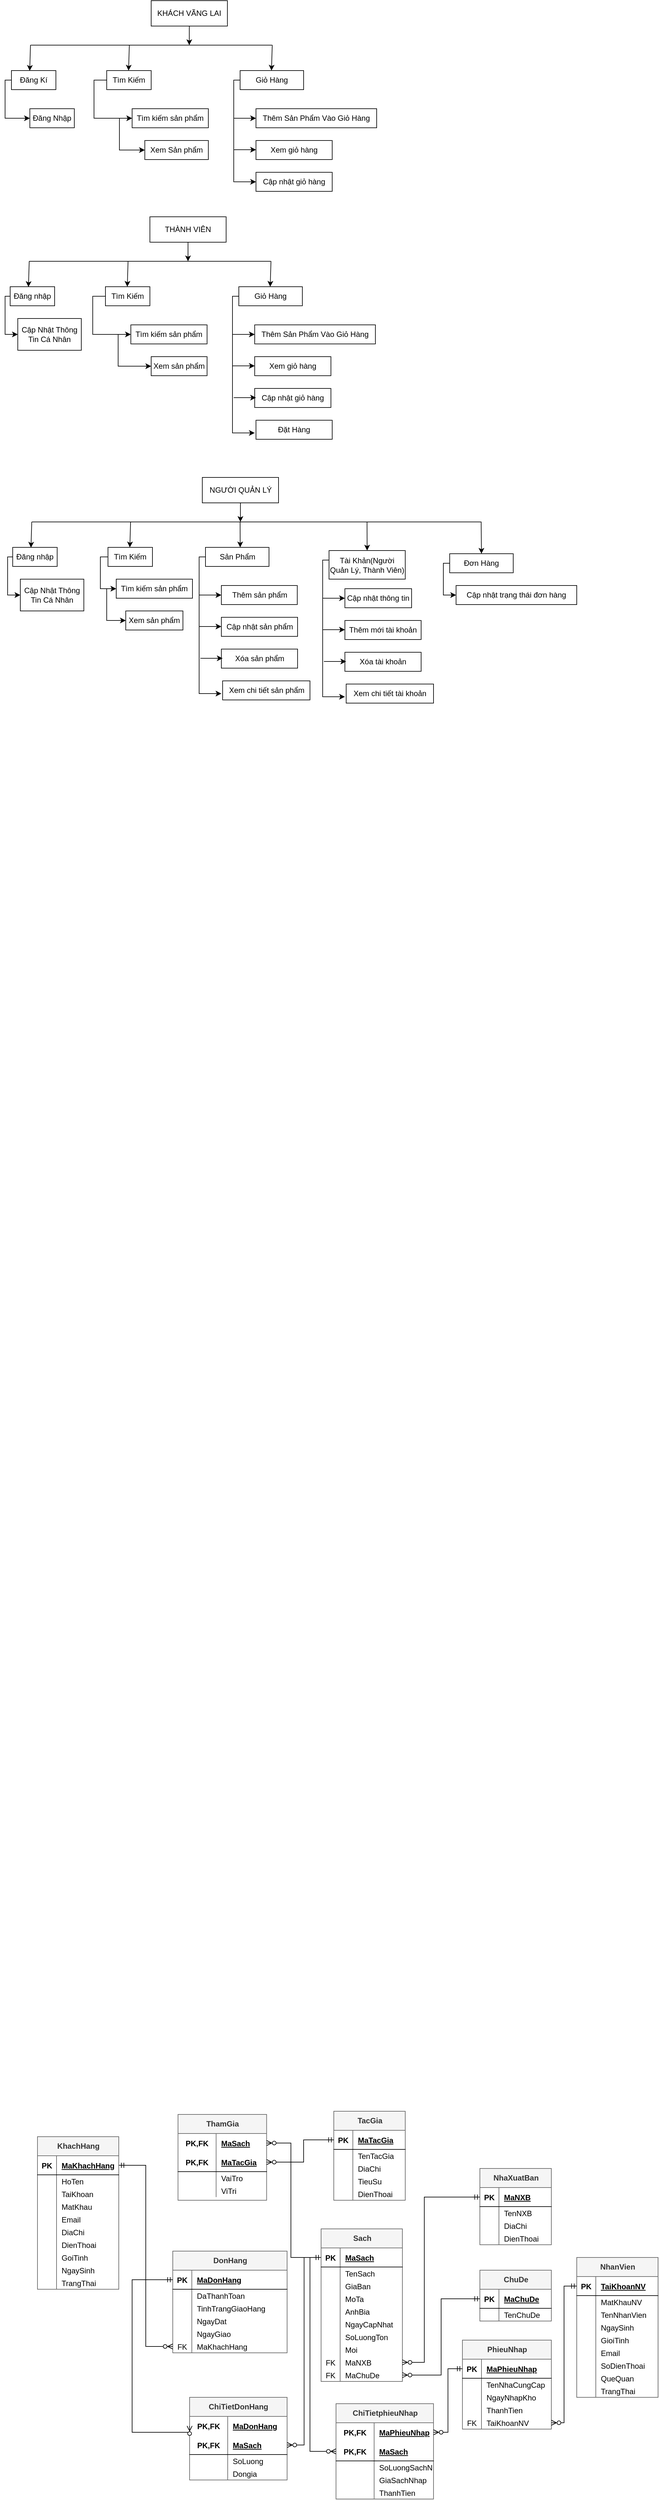 <mxfile version="22.1.2" type="device" pages="2">
  <diagram id="R2lEEEUBdFMjLlhIrx00" name="Phân Cấp Chức Năng">
    <mxGraphModel dx="1418" dy="820" grid="1" gridSize="10" guides="1" tooltips="1" connect="1" arrows="1" fold="1" page="1" pageScale="1" pageWidth="850" pageHeight="1100" math="0" shadow="0" extFonts="Permanent Marker^https://fonts.googleapis.com/css?family=Permanent+Marker">
      <root>
        <mxCell id="0" />
        <mxCell id="1" parent="0" />
        <mxCell id="yp6YjOfMfq_8okKxYk3z-23" style="edgeStyle=orthogonalEdgeStyle;rounded=0;orthogonalLoop=1;jettySize=auto;html=1;" parent="1" source="yp6YjOfMfq_8okKxYk3z-1" edge="1">
          <mxGeometry relative="1" as="geometry">
            <mxPoint x="420" y="150" as="targetPoint" />
          </mxGeometry>
        </mxCell>
        <mxCell id="yp6YjOfMfq_8okKxYk3z-1" value="KHÁCH VÃNG LAI" style="rounded=0;whiteSpace=wrap;html=1;" parent="1" vertex="1">
          <mxGeometry x="360" y="80" width="120" height="40" as="geometry" />
        </mxCell>
        <mxCell id="yp6YjOfMfq_8okKxYk3z-112" style="edgeStyle=orthogonalEdgeStyle;rounded=0;orthogonalLoop=1;jettySize=auto;html=1;entryX=0;entryY=0.5;entryDx=0;entryDy=0;" parent="1" source="yp6YjOfMfq_8okKxYk3z-2" target="yp6YjOfMfq_8okKxYk3z-111" edge="1">
          <mxGeometry relative="1" as="geometry">
            <Array as="points">
              <mxPoint x="130" y="205" />
              <mxPoint x="130" y="265" />
            </Array>
          </mxGeometry>
        </mxCell>
        <mxCell id="yp6YjOfMfq_8okKxYk3z-2" value="Đăng Kí" style="rounded=0;whiteSpace=wrap;html=1;" parent="1" vertex="1">
          <mxGeometry x="140" y="190" width="70" height="30" as="geometry" />
        </mxCell>
        <mxCell id="yp6YjOfMfq_8okKxYk3z-15" style="edgeStyle=orthogonalEdgeStyle;rounded=0;orthogonalLoop=1;jettySize=auto;html=1;entryX=0;entryY=0.5;entryDx=0;entryDy=0;" parent="1" source="yp6YjOfMfq_8okKxYk3z-3" target="yp6YjOfMfq_8okKxYk3z-9" edge="1">
          <mxGeometry relative="1" as="geometry">
            <Array as="points">
              <mxPoint x="270" y="205" />
              <mxPoint x="270" y="265" />
            </Array>
          </mxGeometry>
        </mxCell>
        <mxCell id="yp6YjOfMfq_8okKxYk3z-3" value="Tìm Kiếm" style="rounded=0;whiteSpace=wrap;html=1;" parent="1" vertex="1">
          <mxGeometry x="290" y="190" width="70" height="30" as="geometry" />
        </mxCell>
        <mxCell id="yp6YjOfMfq_8okKxYk3z-4" value="Xem Sản phẩm" style="rounded=0;whiteSpace=wrap;html=1;" parent="1" vertex="1">
          <mxGeometry x="350" y="300" width="100" height="30" as="geometry" />
        </mxCell>
        <mxCell id="yp6YjOfMfq_8okKxYk3z-17" style="edgeStyle=orthogonalEdgeStyle;rounded=0;orthogonalLoop=1;jettySize=auto;html=1;entryX=0;entryY=0.5;entryDx=0;entryDy=0;" parent="1" source="yp6YjOfMfq_8okKxYk3z-5" target="yp6YjOfMfq_8okKxYk3z-8" edge="1">
          <mxGeometry relative="1" as="geometry">
            <Array as="points">
              <mxPoint x="490" y="205" />
              <mxPoint x="490" y="365" />
            </Array>
          </mxGeometry>
        </mxCell>
        <mxCell id="yp6YjOfMfq_8okKxYk3z-5" value="Giỏ Hàng" style="rounded=0;whiteSpace=wrap;html=1;" parent="1" vertex="1">
          <mxGeometry x="500" y="190" width="100" height="30" as="geometry" />
        </mxCell>
        <mxCell id="yp6YjOfMfq_8okKxYk3z-6" value="Thêm Sản Phẩm Vào Giỏ Hàng" style="rounded=0;whiteSpace=wrap;html=1;" parent="1" vertex="1">
          <mxGeometry x="525" y="250" width="190" height="30" as="geometry" />
        </mxCell>
        <mxCell id="yp6YjOfMfq_8okKxYk3z-7" value="Xem giỏ hàng" style="rounded=0;whiteSpace=wrap;html=1;" parent="1" vertex="1">
          <mxGeometry x="525" y="300" width="120" height="30" as="geometry" />
        </mxCell>
        <mxCell id="yp6YjOfMfq_8okKxYk3z-8" value="Cập nhật giỏ hàng" style="rounded=0;whiteSpace=wrap;html=1;" parent="1" vertex="1">
          <mxGeometry x="525" y="350" width="120" height="30" as="geometry" />
        </mxCell>
        <mxCell id="yp6YjOfMfq_8okKxYk3z-16" style="edgeStyle=orthogonalEdgeStyle;rounded=0;orthogonalLoop=1;jettySize=auto;html=1;entryX=0;entryY=0.5;entryDx=0;entryDy=0;" parent="1" target="yp6YjOfMfq_8okKxYk3z-4" edge="1">
          <mxGeometry relative="1" as="geometry">
            <mxPoint x="320" y="265" as="sourcePoint" />
            <Array as="points">
              <mxPoint x="310" y="265" />
              <mxPoint x="310" y="315" />
            </Array>
          </mxGeometry>
        </mxCell>
        <mxCell id="yp6YjOfMfq_8okKxYk3z-9" value="Tìm kiếm sản phẩm" style="rounded=0;whiteSpace=wrap;html=1;" parent="1" vertex="1">
          <mxGeometry x="330" y="250" width="120" height="30" as="geometry" />
        </mxCell>
        <mxCell id="yp6YjOfMfq_8okKxYk3z-11" value="" style="endArrow=none;html=1;" parent="1" edge="1">
          <mxGeometry width="50" height="50" relative="1" as="geometry">
            <mxPoint x="170" y="150" as="sourcePoint" />
            <mxPoint x="550" y="150" as="targetPoint" />
          </mxGeometry>
        </mxCell>
        <mxCell id="yp6YjOfMfq_8okKxYk3z-12" value="" style="endArrow=classic;html=1;entryX=0.411;entryY=0.013;entryDx=0;entryDy=0;entryPerimeter=0;" parent="1" target="yp6YjOfMfq_8okKxYk3z-2" edge="1">
          <mxGeometry width="50" height="50" relative="1" as="geometry">
            <mxPoint x="170" y="150" as="sourcePoint" />
            <mxPoint x="450" y="270" as="targetPoint" />
          </mxGeometry>
        </mxCell>
        <mxCell id="yp6YjOfMfq_8okKxYk3z-13" value="" style="endArrow=classic;html=1;entryX=0.411;entryY=0.013;entryDx=0;entryDy=0;entryPerimeter=0;" parent="1" edge="1">
          <mxGeometry width="50" height="50" relative="1" as="geometry">
            <mxPoint x="325.62" y="149.61" as="sourcePoint" />
            <mxPoint x="324.39" y="190" as="targetPoint" />
          </mxGeometry>
        </mxCell>
        <mxCell id="yp6YjOfMfq_8okKxYk3z-14" value="" style="endArrow=classic;html=1;entryX=0.411;entryY=0.013;entryDx=0;entryDy=0;entryPerimeter=0;" parent="1" edge="1">
          <mxGeometry width="50" height="50" relative="1" as="geometry">
            <mxPoint x="550.62" y="149.61" as="sourcePoint" />
            <mxPoint x="549.39" y="190" as="targetPoint" />
          </mxGeometry>
        </mxCell>
        <mxCell id="yp6YjOfMfq_8okKxYk3z-19" value="" style="endArrow=classic;html=1;entryX=0;entryY=0.5;entryDx=0;entryDy=0;" parent="1" target="yp6YjOfMfq_8okKxYk3z-6" edge="1">
          <mxGeometry width="50" height="50" relative="1" as="geometry">
            <mxPoint x="490" y="265" as="sourcePoint" />
            <mxPoint x="450" y="270" as="targetPoint" />
          </mxGeometry>
        </mxCell>
        <mxCell id="yp6YjOfMfq_8okKxYk3z-21" value="" style="endArrow=classic;html=1;entryX=0;entryY=0.5;entryDx=0;entryDy=0;" parent="1" edge="1">
          <mxGeometry width="50" height="50" relative="1" as="geometry">
            <mxPoint x="490" y="314.5" as="sourcePoint" />
            <mxPoint x="525" y="314.5" as="targetPoint" />
          </mxGeometry>
        </mxCell>
        <mxCell id="yp6YjOfMfq_8okKxYk3z-24" style="edgeStyle=orthogonalEdgeStyle;rounded=0;orthogonalLoop=1;jettySize=auto;html=1;" parent="1" source="yp6YjOfMfq_8okKxYk3z-25" edge="1">
          <mxGeometry relative="1" as="geometry">
            <mxPoint x="418" y="490" as="targetPoint" />
          </mxGeometry>
        </mxCell>
        <mxCell id="yp6YjOfMfq_8okKxYk3z-25" value="THÀNH VIÊN" style="rounded=0;whiteSpace=wrap;html=1;" parent="1" vertex="1">
          <mxGeometry x="358" y="420" width="120" height="40" as="geometry" />
        </mxCell>
        <mxCell id="yp6YjOfMfq_8okKxYk3z-27" style="edgeStyle=orthogonalEdgeStyle;rounded=0;orthogonalLoop=1;jettySize=auto;html=1;entryX=0;entryY=0.5;entryDx=0;entryDy=0;" parent="1" source="yp6YjOfMfq_8okKxYk3z-28" target="yp6YjOfMfq_8okKxYk3z-36" edge="1">
          <mxGeometry relative="1" as="geometry">
            <Array as="points">
              <mxPoint x="268" y="545" />
              <mxPoint x="268" y="605" />
            </Array>
          </mxGeometry>
        </mxCell>
        <mxCell id="yp6YjOfMfq_8okKxYk3z-28" value="Tìm Kiếm" style="rounded=0;whiteSpace=wrap;html=1;" parent="1" vertex="1">
          <mxGeometry x="288" y="530" width="70" height="30" as="geometry" />
        </mxCell>
        <mxCell id="yp6YjOfMfq_8okKxYk3z-29" value="Xem sản phẩm" style="rounded=0;whiteSpace=wrap;html=1;" parent="1" vertex="1">
          <mxGeometry x="360" y="640" width="88" height="30" as="geometry" />
        </mxCell>
        <mxCell id="yp6YjOfMfq_8okKxYk3z-30" style="edgeStyle=orthogonalEdgeStyle;rounded=0;orthogonalLoop=1;jettySize=auto;html=1;" parent="1" source="yp6YjOfMfq_8okKxYk3z-31" edge="1">
          <mxGeometry relative="1" as="geometry">
            <Array as="points">
              <mxPoint x="488" y="545" />
              <mxPoint x="488" y="760" />
              <mxPoint x="523" y="760" />
            </Array>
            <mxPoint x="523" y="760" as="targetPoint" />
          </mxGeometry>
        </mxCell>
        <mxCell id="yp6YjOfMfq_8okKxYk3z-31" value="Giỏ Hàng" style="rounded=0;whiteSpace=wrap;html=1;" parent="1" vertex="1">
          <mxGeometry x="498" y="530" width="100" height="30" as="geometry" />
        </mxCell>
        <mxCell id="yp6YjOfMfq_8okKxYk3z-32" value="Thêm Sản Phẩm Vào Giỏ Hàng" style="rounded=0;whiteSpace=wrap;html=1;" parent="1" vertex="1">
          <mxGeometry x="523" y="590" width="190" height="30" as="geometry" />
        </mxCell>
        <mxCell id="yp6YjOfMfq_8okKxYk3z-33" value="Xem giỏ hàng" style="rounded=0;whiteSpace=wrap;html=1;" parent="1" vertex="1">
          <mxGeometry x="523" y="640" width="120" height="30" as="geometry" />
        </mxCell>
        <mxCell id="yp6YjOfMfq_8okKxYk3z-34" value="Cập nhật giỏ hàng" style="rounded=0;whiteSpace=wrap;html=1;" parent="1" vertex="1">
          <mxGeometry x="523" y="690" width="120" height="30" as="geometry" />
        </mxCell>
        <mxCell id="yp6YjOfMfq_8okKxYk3z-35" style="edgeStyle=orthogonalEdgeStyle;rounded=0;orthogonalLoop=1;jettySize=auto;html=1;entryX=0;entryY=0.5;entryDx=0;entryDy=0;" parent="1" target="yp6YjOfMfq_8okKxYk3z-29" edge="1">
          <mxGeometry relative="1" as="geometry">
            <mxPoint x="318" y="605" as="sourcePoint" />
            <Array as="points">
              <mxPoint x="308" y="605" />
              <mxPoint x="308" y="655" />
            </Array>
          </mxGeometry>
        </mxCell>
        <mxCell id="yp6YjOfMfq_8okKxYk3z-36" value="Tìm kiếm sản phẩm" style="rounded=0;whiteSpace=wrap;html=1;" parent="1" vertex="1">
          <mxGeometry x="328" y="590" width="120" height="30" as="geometry" />
        </mxCell>
        <mxCell id="yp6YjOfMfq_8okKxYk3z-37" value="" style="endArrow=none;html=1;" parent="1" edge="1">
          <mxGeometry width="50" height="50" relative="1" as="geometry">
            <mxPoint x="168" y="490" as="sourcePoint" />
            <mxPoint x="548" y="490" as="targetPoint" />
          </mxGeometry>
        </mxCell>
        <mxCell id="yp6YjOfMfq_8okKxYk3z-38" value="" style="endArrow=classic;html=1;entryX=0.411;entryY=0.013;entryDx=0;entryDy=0;entryPerimeter=0;" parent="1" edge="1">
          <mxGeometry width="50" height="50" relative="1" as="geometry">
            <mxPoint x="168" y="490" as="sourcePoint" />
            <mxPoint x="166.77" y="530.39" as="targetPoint" />
          </mxGeometry>
        </mxCell>
        <mxCell id="yp6YjOfMfq_8okKxYk3z-39" value="" style="endArrow=classic;html=1;entryX=0.411;entryY=0.013;entryDx=0;entryDy=0;entryPerimeter=0;" parent="1" edge="1">
          <mxGeometry width="50" height="50" relative="1" as="geometry">
            <mxPoint x="323.62" y="489.61" as="sourcePoint" />
            <mxPoint x="322.39" y="530" as="targetPoint" />
          </mxGeometry>
        </mxCell>
        <mxCell id="yp6YjOfMfq_8okKxYk3z-40" value="" style="endArrow=classic;html=1;entryX=0.411;entryY=0.013;entryDx=0;entryDy=0;entryPerimeter=0;" parent="1" edge="1">
          <mxGeometry width="50" height="50" relative="1" as="geometry">
            <mxPoint x="548.62" y="489.61" as="sourcePoint" />
            <mxPoint x="547.39" y="530" as="targetPoint" />
          </mxGeometry>
        </mxCell>
        <mxCell id="yp6YjOfMfq_8okKxYk3z-41" value="" style="endArrow=classic;html=1;entryX=0;entryY=0.5;entryDx=0;entryDy=0;" parent="1" target="yp6YjOfMfq_8okKxYk3z-32" edge="1">
          <mxGeometry width="50" height="50" relative="1" as="geometry">
            <mxPoint x="488" y="605" as="sourcePoint" />
            <mxPoint x="448" y="610" as="targetPoint" />
          </mxGeometry>
        </mxCell>
        <mxCell id="yp6YjOfMfq_8okKxYk3z-42" value="" style="endArrow=classic;html=1;entryX=0;entryY=0.5;entryDx=0;entryDy=0;" parent="1" edge="1">
          <mxGeometry width="50" height="50" relative="1" as="geometry">
            <mxPoint x="488" y="654.5" as="sourcePoint" />
            <mxPoint x="523" y="654.5" as="targetPoint" />
          </mxGeometry>
        </mxCell>
        <mxCell id="yp6YjOfMfq_8okKxYk3z-44" value="Đặt Hàng" style="rounded=0;whiteSpace=wrap;html=1;" parent="1" vertex="1">
          <mxGeometry x="525" y="740" width="120" height="30" as="geometry" />
        </mxCell>
        <mxCell id="yp6YjOfMfq_8okKxYk3z-45" value="" style="endArrow=classic;html=1;entryX=0;entryY=0.5;entryDx=0;entryDy=0;" parent="1" edge="1">
          <mxGeometry width="50" height="50" relative="1" as="geometry">
            <mxPoint x="490" y="704.5" as="sourcePoint" />
            <mxPoint x="525" y="704.5" as="targetPoint" />
          </mxGeometry>
        </mxCell>
        <mxCell id="yp6YjOfMfq_8okKxYk3z-110" style="edgeStyle=orthogonalEdgeStyle;rounded=0;orthogonalLoop=1;jettySize=auto;html=1;" parent="1" source="yp6YjOfMfq_8okKxYk3z-48" edge="1">
          <mxGeometry relative="1" as="geometry">
            <mxPoint x="500.5" y="900" as="targetPoint" />
          </mxGeometry>
        </mxCell>
        <mxCell id="yp6YjOfMfq_8okKxYk3z-48" value="NGƯỜI QUẢN LÝ" style="rounded=0;whiteSpace=wrap;html=1;" parent="1" vertex="1">
          <mxGeometry x="440.5" y="830" width="120" height="40" as="geometry" />
        </mxCell>
        <mxCell id="yp6YjOfMfq_8okKxYk3z-49" style="edgeStyle=orthogonalEdgeStyle;rounded=0;orthogonalLoop=1;jettySize=auto;html=1;entryX=0;entryY=0.5;entryDx=0;entryDy=0;" parent="1" source="yp6YjOfMfq_8okKxYk3z-50" target="yp6YjOfMfq_8okKxYk3z-67" edge="1">
          <mxGeometry relative="1" as="geometry">
            <Array as="points">
              <mxPoint x="134" y="955" />
              <mxPoint x="134" y="1015" />
            </Array>
          </mxGeometry>
        </mxCell>
        <mxCell id="yp6YjOfMfq_8okKxYk3z-50" value="Đăng nhập" style="rounded=0;whiteSpace=wrap;html=1;" parent="1" vertex="1">
          <mxGeometry x="142" y="940" width="70" height="30" as="geometry" />
        </mxCell>
        <mxCell id="yp6YjOfMfq_8okKxYk3z-70" style="edgeStyle=orthogonalEdgeStyle;rounded=0;orthogonalLoop=1;jettySize=auto;html=1;entryX=0;entryY=0.5;entryDx=0;entryDy=0;" parent="1" source="yp6YjOfMfq_8okKxYk3z-52" target="yp6YjOfMfq_8okKxYk3z-60" edge="1">
          <mxGeometry relative="1" as="geometry">
            <Array as="points">
              <mxPoint x="280" y="955" />
              <mxPoint x="280" y="1005" />
            </Array>
          </mxGeometry>
        </mxCell>
        <mxCell id="yp6YjOfMfq_8okKxYk3z-52" value="Tìm Kiếm" style="rounded=0;whiteSpace=wrap;html=1;" parent="1" vertex="1">
          <mxGeometry x="292" y="940" width="70" height="30" as="geometry" />
        </mxCell>
        <mxCell id="yp6YjOfMfq_8okKxYk3z-53" value="Xem sản phẩm" style="rounded=0;whiteSpace=wrap;html=1;" parent="1" vertex="1">
          <mxGeometry x="320" y="1040" width="90" height="30" as="geometry" />
        </mxCell>
        <mxCell id="yp6YjOfMfq_8okKxYk3z-100" style="edgeStyle=orthogonalEdgeStyle;rounded=0;orthogonalLoop=1;jettySize=auto;html=1;entryX=0;entryY=0.5;entryDx=0;entryDy=0;" parent="1" source="yp6YjOfMfq_8okKxYk3z-55" target="yp6YjOfMfq_8okKxYk3z-56" edge="1">
          <mxGeometry relative="1" as="geometry">
            <Array as="points">
              <mxPoint x="820" y="965" />
              <mxPoint x="820" y="1015" />
            </Array>
          </mxGeometry>
        </mxCell>
        <mxCell id="yp6YjOfMfq_8okKxYk3z-55" value="Đơn Hàng" style="rounded=0;whiteSpace=wrap;html=1;" parent="1" vertex="1">
          <mxGeometry x="830" y="950" width="100" height="30" as="geometry" />
        </mxCell>
        <mxCell id="yp6YjOfMfq_8okKxYk3z-56" value="Cập nhật trạng thái đơn hàng" style="rounded=0;whiteSpace=wrap;html=1;" parent="1" vertex="1">
          <mxGeometry x="840" y="1000" width="190" height="30" as="geometry" />
        </mxCell>
        <mxCell id="yp6YjOfMfq_8okKxYk3z-71" style="edgeStyle=orthogonalEdgeStyle;rounded=0;orthogonalLoop=1;jettySize=auto;html=1;entryX=0;entryY=0.5;entryDx=0;entryDy=0;" parent="1" source="yp6YjOfMfq_8okKxYk3z-60" target="yp6YjOfMfq_8okKxYk3z-53" edge="1">
          <mxGeometry relative="1" as="geometry">
            <Array as="points">
              <mxPoint x="290" y="1005" />
              <mxPoint x="290" y="1055" />
            </Array>
          </mxGeometry>
        </mxCell>
        <mxCell id="yp6YjOfMfq_8okKxYk3z-60" value="Tìm kiếm sản phẩm" style="rounded=0;whiteSpace=wrap;html=1;" parent="1" vertex="1">
          <mxGeometry x="305" y="990" width="120" height="30" as="geometry" />
        </mxCell>
        <mxCell id="yp6YjOfMfq_8okKxYk3z-61" value="" style="endArrow=none;html=1;" parent="1" edge="1">
          <mxGeometry width="50" height="50" relative="1" as="geometry">
            <mxPoint x="172" y="900" as="sourcePoint" />
            <mxPoint x="880" y="900" as="targetPoint" />
          </mxGeometry>
        </mxCell>
        <mxCell id="yp6YjOfMfq_8okKxYk3z-62" value="" style="endArrow=classic;html=1;entryX=0.411;entryY=0.013;entryDx=0;entryDy=0;entryPerimeter=0;" parent="1" target="yp6YjOfMfq_8okKxYk3z-50" edge="1">
          <mxGeometry width="50" height="50" relative="1" as="geometry">
            <mxPoint x="172" y="900" as="sourcePoint" />
            <mxPoint x="452" y="1020" as="targetPoint" />
          </mxGeometry>
        </mxCell>
        <mxCell id="yp6YjOfMfq_8okKxYk3z-63" value="" style="endArrow=classic;html=1;entryX=0.411;entryY=0.013;entryDx=0;entryDy=0;entryPerimeter=0;" parent="1" edge="1">
          <mxGeometry width="50" height="50" relative="1" as="geometry">
            <mxPoint x="327.62" y="899.61" as="sourcePoint" />
            <mxPoint x="326.39" y="940" as="targetPoint" />
          </mxGeometry>
        </mxCell>
        <mxCell id="yp6YjOfMfq_8okKxYk3z-67" value="Cập Nhật Thông Tin Cá Nhân" style="rounded=0;whiteSpace=wrap;html=1;" parent="1" vertex="1">
          <mxGeometry x="154" y="990" width="100" height="50" as="geometry" />
        </mxCell>
        <mxCell id="yp6YjOfMfq_8okKxYk3z-81" style="edgeStyle=orthogonalEdgeStyle;rounded=0;orthogonalLoop=1;jettySize=auto;html=1;" parent="1" source="yp6YjOfMfq_8okKxYk3z-82" edge="1">
          <mxGeometry relative="1" as="geometry">
            <Array as="points">
              <mxPoint x="435.5" y="955" />
              <mxPoint x="435.5" y="1170" />
              <mxPoint x="470.5" y="1170" />
            </Array>
            <mxPoint x="470.5" y="1170" as="targetPoint" />
          </mxGeometry>
        </mxCell>
        <mxCell id="yp6YjOfMfq_8okKxYk3z-82" value="Sản Phẩm" style="rounded=0;whiteSpace=wrap;html=1;" parent="1" vertex="1">
          <mxGeometry x="445.5" y="940" width="100" height="30" as="geometry" />
        </mxCell>
        <mxCell id="yp6YjOfMfq_8okKxYk3z-83" value="Thêm sản phẩm" style="rounded=0;whiteSpace=wrap;html=1;" parent="1" vertex="1">
          <mxGeometry x="470.5" y="1000" width="119.5" height="30" as="geometry" />
        </mxCell>
        <mxCell id="yp6YjOfMfq_8okKxYk3z-84" value="Cập nhật sản phẩm" style="rounded=0;whiteSpace=wrap;html=1;" parent="1" vertex="1">
          <mxGeometry x="470.5" y="1050" width="120" height="30" as="geometry" />
        </mxCell>
        <mxCell id="yp6YjOfMfq_8okKxYk3z-85" value="Xóa sản phẩm" style="rounded=0;whiteSpace=wrap;html=1;" parent="1" vertex="1">
          <mxGeometry x="470.5" y="1100" width="120" height="30" as="geometry" />
        </mxCell>
        <mxCell id="yp6YjOfMfq_8okKxYk3z-86" value="" style="endArrow=classic;html=1;entryX=0;entryY=0.5;entryDx=0;entryDy=0;" parent="1" target="yp6YjOfMfq_8okKxYk3z-83" edge="1">
          <mxGeometry width="50" height="50" relative="1" as="geometry">
            <mxPoint x="435.5" y="1015" as="sourcePoint" />
            <mxPoint x="395.5" y="1020" as="targetPoint" />
          </mxGeometry>
        </mxCell>
        <mxCell id="yp6YjOfMfq_8okKxYk3z-87" value="" style="endArrow=classic;html=1;entryX=0;entryY=0.5;entryDx=0;entryDy=0;" parent="1" edge="1">
          <mxGeometry width="50" height="50" relative="1" as="geometry">
            <mxPoint x="435.5" y="1064.5" as="sourcePoint" />
            <mxPoint x="470.5" y="1064.5" as="targetPoint" />
          </mxGeometry>
        </mxCell>
        <mxCell id="yp6YjOfMfq_8okKxYk3z-88" value="Xem chi tiết sản phẩm" style="rounded=0;whiteSpace=wrap;html=1;" parent="1" vertex="1">
          <mxGeometry x="472.5" y="1150" width="137.5" height="30" as="geometry" />
        </mxCell>
        <mxCell id="yp6YjOfMfq_8okKxYk3z-89" value="" style="endArrow=classic;html=1;entryX=0;entryY=0.5;entryDx=0;entryDy=0;" parent="1" edge="1">
          <mxGeometry width="50" height="50" relative="1" as="geometry">
            <mxPoint x="437.5" y="1114.5" as="sourcePoint" />
            <mxPoint x="472.5" y="1114.5" as="targetPoint" />
          </mxGeometry>
        </mxCell>
        <mxCell id="yp6YjOfMfq_8okKxYk3z-90" style="edgeStyle=orthogonalEdgeStyle;rounded=0;orthogonalLoop=1;jettySize=auto;html=1;" parent="1" source="yp6YjOfMfq_8okKxYk3z-91" edge="1">
          <mxGeometry relative="1" as="geometry">
            <Array as="points">
              <mxPoint x="630" y="960" />
              <mxPoint x="630" y="1175" />
              <mxPoint x="665" y="1175" />
            </Array>
            <mxPoint x="665" y="1175" as="targetPoint" />
          </mxGeometry>
        </mxCell>
        <mxCell id="yp6YjOfMfq_8okKxYk3z-91" value="Tài Khản(Người Quản Lý, Thành Viên)" style="rounded=0;whiteSpace=wrap;html=1;" parent="1" vertex="1">
          <mxGeometry x="640" y="945" width="120" height="45" as="geometry" />
        </mxCell>
        <mxCell id="yp6YjOfMfq_8okKxYk3z-92" value="Cập nhật thông tin" style="rounded=0;whiteSpace=wrap;html=1;" parent="1" vertex="1">
          <mxGeometry x="665" y="1005" width="105" height="30" as="geometry" />
        </mxCell>
        <mxCell id="yp6YjOfMfq_8okKxYk3z-93" value="Thêm mới tài khoản" style="rounded=0;whiteSpace=wrap;html=1;" parent="1" vertex="1">
          <mxGeometry x="665" y="1055" width="120" height="30" as="geometry" />
        </mxCell>
        <mxCell id="yp6YjOfMfq_8okKxYk3z-94" value="Xóa tài khoản" style="rounded=0;whiteSpace=wrap;html=1;" parent="1" vertex="1">
          <mxGeometry x="665" y="1105" width="120" height="30" as="geometry" />
        </mxCell>
        <mxCell id="yp6YjOfMfq_8okKxYk3z-95" value="" style="endArrow=classic;html=1;entryX=0;entryY=0.5;entryDx=0;entryDy=0;" parent="1" target="yp6YjOfMfq_8okKxYk3z-92" edge="1">
          <mxGeometry width="50" height="50" relative="1" as="geometry">
            <mxPoint x="630" y="1020" as="sourcePoint" />
            <mxPoint x="590" y="1025" as="targetPoint" />
          </mxGeometry>
        </mxCell>
        <mxCell id="yp6YjOfMfq_8okKxYk3z-96" value="" style="endArrow=classic;html=1;entryX=0;entryY=0.5;entryDx=0;entryDy=0;" parent="1" edge="1">
          <mxGeometry width="50" height="50" relative="1" as="geometry">
            <mxPoint x="630" y="1069.5" as="sourcePoint" />
            <mxPoint x="665" y="1069.5" as="targetPoint" />
          </mxGeometry>
        </mxCell>
        <mxCell id="yp6YjOfMfq_8okKxYk3z-97" value="Xem chi tiết tài khoản" style="rounded=0;whiteSpace=wrap;html=1;" parent="1" vertex="1">
          <mxGeometry x="667" y="1155" width="137.5" height="30" as="geometry" />
        </mxCell>
        <mxCell id="yp6YjOfMfq_8okKxYk3z-98" value="" style="endArrow=classic;html=1;entryX=0;entryY=0.5;entryDx=0;entryDy=0;" parent="1" edge="1">
          <mxGeometry width="50" height="50" relative="1" as="geometry">
            <mxPoint x="632" y="1119.5" as="sourcePoint" />
            <mxPoint x="667" y="1119.5" as="targetPoint" />
          </mxGeometry>
        </mxCell>
        <mxCell id="yp6YjOfMfq_8okKxYk3z-106" value="" style="endArrow=classic;html=1;entryX=0.5;entryY=0;entryDx=0;entryDy=0;" parent="1" target="yp6YjOfMfq_8okKxYk3z-91" edge="1">
          <mxGeometry width="50" height="50" relative="1" as="geometry">
            <mxPoint x="699.83" y="900" as="sourcePoint" />
            <mxPoint x="700" y="940" as="targetPoint" />
          </mxGeometry>
        </mxCell>
        <mxCell id="yp6YjOfMfq_8okKxYk3z-107" value="" style="endArrow=classic;html=1;" parent="1" edge="1">
          <mxGeometry width="50" height="50" relative="1" as="geometry">
            <mxPoint x="500.0" y="900" as="sourcePoint" />
            <mxPoint x="500.17" y="940" as="targetPoint" />
          </mxGeometry>
        </mxCell>
        <mxCell id="yp6YjOfMfq_8okKxYk3z-108" value="" style="endArrow=classic;html=1;entryX=0.5;entryY=0;entryDx=0;entryDy=0;" parent="1" target="yp6YjOfMfq_8okKxYk3z-55" edge="1">
          <mxGeometry width="50" height="50" relative="1" as="geometry">
            <mxPoint x="879.5" y="900" as="sourcePoint" />
            <mxPoint x="879.67" y="940" as="targetPoint" />
          </mxGeometry>
        </mxCell>
        <mxCell id="yp6YjOfMfq_8okKxYk3z-111" value="Đăng Nhập" style="rounded=0;whiteSpace=wrap;html=1;" parent="1" vertex="1">
          <mxGeometry x="169" y="250" width="70" height="30" as="geometry" />
        </mxCell>
        <mxCell id="tkGhE8kFOz2TKiC7p_VX-1" style="edgeStyle=orthogonalEdgeStyle;rounded=0;orthogonalLoop=1;jettySize=auto;html=1;entryX=0;entryY=0.5;entryDx=0;entryDy=0;" parent="1" source="tkGhE8kFOz2TKiC7p_VX-2" target="tkGhE8kFOz2TKiC7p_VX-3" edge="1">
          <mxGeometry relative="1" as="geometry">
            <Array as="points">
              <mxPoint x="130" y="545" />
              <mxPoint x="130" y="605" />
            </Array>
          </mxGeometry>
        </mxCell>
        <mxCell id="tkGhE8kFOz2TKiC7p_VX-2" value="Đăng nhập" style="rounded=0;whiteSpace=wrap;html=1;" parent="1" vertex="1">
          <mxGeometry x="138" y="530" width="70" height="30" as="geometry" />
        </mxCell>
        <mxCell id="tkGhE8kFOz2TKiC7p_VX-3" value="Cập Nhật Thông Tin Cá Nhân" style="rounded=0;whiteSpace=wrap;html=1;" parent="1" vertex="1">
          <mxGeometry x="150" y="580" width="100" height="50" as="geometry" />
        </mxCell>
        <mxCell id="tkGhE8kFOz2TKiC7p_VX-193" value="ThamGia" style="shape=table;startSize=30;container=1;collapsible=1;childLayout=tableLayout;fixedRows=1;rowLines=0;fontStyle=1;align=center;resizeLast=1;fillColor=#f5f5f5;html=1;strokeColor=#666666;fontColor=#333333;" parent="1" vertex="1">
          <mxGeometry x="402.25" y="3405" width="139.5" height="135" as="geometry" />
        </mxCell>
        <mxCell id="tkGhE8kFOz2TKiC7p_VX-194" value="" style="shape=partialRectangle;collapsible=0;dropTarget=0;pointerEvents=0;fillColor=none;top=0;left=0;bottom=0;right=0;points=[[0,0.5],[1,0.5]];portConstraint=eastwest;" parent="tkGhE8kFOz2TKiC7p_VX-193" vertex="1">
          <mxGeometry y="30" width="139.5" height="30" as="geometry" />
        </mxCell>
        <mxCell id="tkGhE8kFOz2TKiC7p_VX-195" value="PK,FK" style="shape=partialRectangle;connectable=0;fillColor=none;top=0;left=0;bottom=0;right=0;fontStyle=1;overflow=hidden;" parent="tkGhE8kFOz2TKiC7p_VX-194" vertex="1">
          <mxGeometry width="60" height="30" as="geometry" />
        </mxCell>
        <mxCell id="tkGhE8kFOz2TKiC7p_VX-196" value="MaSach" style="shape=partialRectangle;connectable=0;fillColor=none;top=0;left=0;bottom=0;right=0;align=left;spacingLeft=6;fontStyle=5;overflow=hidden;" parent="tkGhE8kFOz2TKiC7p_VX-194" vertex="1">
          <mxGeometry x="60" width="79.5" height="30" as="geometry" />
        </mxCell>
        <mxCell id="tkGhE8kFOz2TKiC7p_VX-197" value="" style="shape=partialRectangle;collapsible=0;dropTarget=0;pointerEvents=0;fillColor=none;top=0;left=0;bottom=1;right=0;points=[[0,0.5],[1,0.5]];portConstraint=eastwest;" parent="tkGhE8kFOz2TKiC7p_VX-193" vertex="1">
          <mxGeometry y="60" width="139.5" height="30" as="geometry" />
        </mxCell>
        <mxCell id="tkGhE8kFOz2TKiC7p_VX-198" value="PK,FK" style="shape=partialRectangle;connectable=0;fillColor=none;top=0;left=0;bottom=0;right=0;fontStyle=1;overflow=hidden;" parent="tkGhE8kFOz2TKiC7p_VX-197" vertex="1">
          <mxGeometry width="60" height="30" as="geometry" />
        </mxCell>
        <mxCell id="tkGhE8kFOz2TKiC7p_VX-199" value="MaTacGia" style="shape=partialRectangle;connectable=0;fillColor=none;top=0;left=0;bottom=0;right=0;align=left;spacingLeft=6;fontStyle=5;overflow=hidden;" parent="tkGhE8kFOz2TKiC7p_VX-197" vertex="1">
          <mxGeometry x="60" width="79.5" height="30" as="geometry" />
        </mxCell>
        <mxCell id="tkGhE8kFOz2TKiC7p_VX-200" value="" style="shape=partialRectangle;collapsible=0;dropTarget=0;pointerEvents=0;fillColor=none;top=0;left=0;bottom=0;right=0;points=[[0,0.5],[1,0.5]];portConstraint=eastwest;" parent="tkGhE8kFOz2TKiC7p_VX-193" vertex="1">
          <mxGeometry y="90" width="139.5" height="20" as="geometry" />
        </mxCell>
        <mxCell id="tkGhE8kFOz2TKiC7p_VX-201" value="" style="shape=partialRectangle;connectable=0;fillColor=none;top=0;left=0;bottom=0;right=0;editable=1;overflow=hidden;" parent="tkGhE8kFOz2TKiC7p_VX-200" vertex="1">
          <mxGeometry width="60" height="20" as="geometry" />
        </mxCell>
        <mxCell id="tkGhE8kFOz2TKiC7p_VX-202" value="VaiTro" style="shape=partialRectangle;connectable=0;fillColor=none;top=0;left=0;bottom=0;right=0;align=left;spacingLeft=6;overflow=hidden;" parent="tkGhE8kFOz2TKiC7p_VX-200" vertex="1">
          <mxGeometry x="60" width="79.5" height="20" as="geometry" />
        </mxCell>
        <mxCell id="tkGhE8kFOz2TKiC7p_VX-304" value="" style="shape=partialRectangle;collapsible=0;dropTarget=0;pointerEvents=0;fillColor=none;top=0;left=0;bottom=0;right=0;points=[[0,0.5],[1,0.5]];portConstraint=eastwest;" parent="tkGhE8kFOz2TKiC7p_VX-193" vertex="1">
          <mxGeometry y="110" width="139.5" height="20" as="geometry" />
        </mxCell>
        <mxCell id="tkGhE8kFOz2TKiC7p_VX-305" value="" style="shape=partialRectangle;connectable=0;fillColor=none;top=0;left=0;bottom=0;right=0;editable=1;overflow=hidden;" parent="tkGhE8kFOz2TKiC7p_VX-304" vertex="1">
          <mxGeometry width="60" height="20" as="geometry" />
        </mxCell>
        <mxCell id="tkGhE8kFOz2TKiC7p_VX-306" value="ViTri" style="shape=partialRectangle;connectable=0;fillColor=none;top=0;left=0;bottom=0;right=0;align=left;spacingLeft=6;overflow=hidden;" parent="tkGhE8kFOz2TKiC7p_VX-304" vertex="1">
          <mxGeometry x="60" width="79.5" height="20" as="geometry" />
        </mxCell>
        <mxCell id="tkGhE8kFOz2TKiC7p_VX-206" value="KhachHang" style="shape=table;startSize=30;container=1;collapsible=1;childLayout=tableLayout;fixedRows=1;rowLines=0;fontStyle=1;align=center;resizeLast=1;fillColor=#f5f5f5;html=1;strokeColor=#666666;fontColor=#333333;" parent="1" vertex="1">
          <mxGeometry x="181" y="3440" width="128" height="240" as="geometry" />
        </mxCell>
        <mxCell id="tkGhE8kFOz2TKiC7p_VX-207" value="" style="shape=partialRectangle;collapsible=0;dropTarget=0;pointerEvents=0;fillColor=none;top=0;left=0;bottom=1;right=0;points=[[0,0.5],[1,0.5]];portConstraint=eastwest;" parent="tkGhE8kFOz2TKiC7p_VX-206" vertex="1">
          <mxGeometry y="30" width="128" height="30" as="geometry" />
        </mxCell>
        <mxCell id="tkGhE8kFOz2TKiC7p_VX-208" value="PK" style="shape=partialRectangle;connectable=0;fillColor=none;top=0;left=0;bottom=0;right=0;fontStyle=1;overflow=hidden;" parent="tkGhE8kFOz2TKiC7p_VX-207" vertex="1">
          <mxGeometry width="30" height="30" as="geometry" />
        </mxCell>
        <mxCell id="tkGhE8kFOz2TKiC7p_VX-209" value="MaKhachHang" style="shape=partialRectangle;connectable=0;fillColor=none;top=0;left=0;bottom=0;right=0;align=left;spacingLeft=6;fontStyle=5;overflow=hidden;" parent="tkGhE8kFOz2TKiC7p_VX-207" vertex="1">
          <mxGeometry x="30" width="98" height="30" as="geometry" />
        </mxCell>
        <mxCell id="tkGhE8kFOz2TKiC7p_VX-210" value="" style="shape=partialRectangle;collapsible=0;dropTarget=0;pointerEvents=0;fillColor=none;top=0;left=0;bottom=0;right=0;points=[[0,0.5],[1,0.5]];portConstraint=eastwest;" parent="tkGhE8kFOz2TKiC7p_VX-206" vertex="1">
          <mxGeometry y="60" width="128" height="20" as="geometry" />
        </mxCell>
        <mxCell id="tkGhE8kFOz2TKiC7p_VX-211" value="" style="shape=partialRectangle;connectable=0;fillColor=none;top=0;left=0;bottom=0;right=0;editable=1;overflow=hidden;" parent="tkGhE8kFOz2TKiC7p_VX-210" vertex="1">
          <mxGeometry width="30" height="20" as="geometry" />
        </mxCell>
        <mxCell id="tkGhE8kFOz2TKiC7p_VX-212" value="HoTen" style="shape=partialRectangle;connectable=0;fillColor=none;top=0;left=0;bottom=0;right=0;align=left;spacingLeft=6;overflow=hidden;" parent="tkGhE8kFOz2TKiC7p_VX-210" vertex="1">
          <mxGeometry x="30" width="98" height="20" as="geometry" />
        </mxCell>
        <mxCell id="tkGhE8kFOz2TKiC7p_VX-213" value="" style="shape=partialRectangle;collapsible=0;dropTarget=0;pointerEvents=0;fillColor=none;top=0;left=0;bottom=0;right=0;points=[[0,0.5],[1,0.5]];portConstraint=eastwest;" parent="tkGhE8kFOz2TKiC7p_VX-206" vertex="1">
          <mxGeometry y="80" width="128" height="20" as="geometry" />
        </mxCell>
        <mxCell id="tkGhE8kFOz2TKiC7p_VX-214" value="" style="shape=partialRectangle;connectable=0;fillColor=none;top=0;left=0;bottom=0;right=0;editable=1;overflow=hidden;" parent="tkGhE8kFOz2TKiC7p_VX-213" vertex="1">
          <mxGeometry width="30" height="20" as="geometry" />
        </mxCell>
        <mxCell id="tkGhE8kFOz2TKiC7p_VX-215" value="TaiKhoan" style="shape=partialRectangle;connectable=0;fillColor=none;top=0;left=0;bottom=0;right=0;align=left;spacingLeft=6;overflow=hidden;" parent="tkGhE8kFOz2TKiC7p_VX-213" vertex="1">
          <mxGeometry x="30" width="98" height="20" as="geometry" />
        </mxCell>
        <mxCell id="tkGhE8kFOz2TKiC7p_VX-216" value="" style="shape=partialRectangle;collapsible=0;dropTarget=0;pointerEvents=0;fillColor=none;top=0;left=0;bottom=0;right=0;points=[[0,0.5],[1,0.5]];portConstraint=eastwest;" parent="tkGhE8kFOz2TKiC7p_VX-206" vertex="1">
          <mxGeometry y="100" width="128" height="20" as="geometry" />
        </mxCell>
        <mxCell id="tkGhE8kFOz2TKiC7p_VX-217" value="" style="shape=partialRectangle;connectable=0;fillColor=none;top=0;left=0;bottom=0;right=0;editable=1;overflow=hidden;" parent="tkGhE8kFOz2TKiC7p_VX-216" vertex="1">
          <mxGeometry width="30" height="20" as="geometry" />
        </mxCell>
        <mxCell id="tkGhE8kFOz2TKiC7p_VX-218" value="MatKhau" style="shape=partialRectangle;connectable=0;fillColor=none;top=0;left=0;bottom=0;right=0;align=left;spacingLeft=6;overflow=hidden;" parent="tkGhE8kFOz2TKiC7p_VX-216" vertex="1">
          <mxGeometry x="30" width="98" height="20" as="geometry" />
        </mxCell>
        <mxCell id="tkGhE8kFOz2TKiC7p_VX-219" value="" style="shape=partialRectangle;collapsible=0;dropTarget=0;pointerEvents=0;fillColor=none;top=0;left=0;bottom=0;right=0;points=[[0,0.5],[1,0.5]];portConstraint=eastwest;" parent="tkGhE8kFOz2TKiC7p_VX-206" vertex="1">
          <mxGeometry y="120" width="128" height="20" as="geometry" />
        </mxCell>
        <mxCell id="tkGhE8kFOz2TKiC7p_VX-220" value="" style="shape=partialRectangle;connectable=0;fillColor=none;top=0;left=0;bottom=0;right=0;editable=1;overflow=hidden;" parent="tkGhE8kFOz2TKiC7p_VX-219" vertex="1">
          <mxGeometry width="30" height="20" as="geometry" />
        </mxCell>
        <mxCell id="tkGhE8kFOz2TKiC7p_VX-221" value="Email" style="shape=partialRectangle;connectable=0;fillColor=none;top=0;left=0;bottom=0;right=0;align=left;spacingLeft=6;overflow=hidden;" parent="tkGhE8kFOz2TKiC7p_VX-219" vertex="1">
          <mxGeometry x="30" width="98" height="20" as="geometry" />
        </mxCell>
        <mxCell id="tkGhE8kFOz2TKiC7p_VX-222" value="" style="shape=partialRectangle;collapsible=0;dropTarget=0;pointerEvents=0;fillColor=none;top=0;left=0;bottom=0;right=0;points=[[0,0.5],[1,0.5]];portConstraint=eastwest;" parent="tkGhE8kFOz2TKiC7p_VX-206" vertex="1">
          <mxGeometry y="140" width="128" height="20" as="geometry" />
        </mxCell>
        <mxCell id="tkGhE8kFOz2TKiC7p_VX-223" value="" style="shape=partialRectangle;connectable=0;fillColor=none;top=0;left=0;bottom=0;right=0;editable=1;overflow=hidden;" parent="tkGhE8kFOz2TKiC7p_VX-222" vertex="1">
          <mxGeometry width="30" height="20" as="geometry" />
        </mxCell>
        <mxCell id="tkGhE8kFOz2TKiC7p_VX-224" value="DiaChi" style="shape=partialRectangle;connectable=0;fillColor=none;top=0;left=0;bottom=0;right=0;align=left;spacingLeft=6;overflow=hidden;" parent="tkGhE8kFOz2TKiC7p_VX-222" vertex="1">
          <mxGeometry x="30" width="98" height="20" as="geometry" />
        </mxCell>
        <mxCell id="tkGhE8kFOz2TKiC7p_VX-244" value="" style="shape=partialRectangle;collapsible=0;dropTarget=0;pointerEvents=0;fillColor=none;top=0;left=0;bottom=0;right=0;points=[[0,0.5],[1,0.5]];portConstraint=eastwest;" parent="tkGhE8kFOz2TKiC7p_VX-206" vertex="1">
          <mxGeometry y="160" width="128" height="20" as="geometry" />
        </mxCell>
        <mxCell id="tkGhE8kFOz2TKiC7p_VX-245" value="" style="shape=partialRectangle;connectable=0;fillColor=none;top=0;left=0;bottom=0;right=0;editable=1;overflow=hidden;" parent="tkGhE8kFOz2TKiC7p_VX-244" vertex="1">
          <mxGeometry width="30" height="20" as="geometry" />
        </mxCell>
        <mxCell id="tkGhE8kFOz2TKiC7p_VX-246" value="DienThoai" style="shape=partialRectangle;connectable=0;fillColor=none;top=0;left=0;bottom=0;right=0;align=left;spacingLeft=6;overflow=hidden;" parent="tkGhE8kFOz2TKiC7p_VX-244" vertex="1">
          <mxGeometry x="30" width="98" height="20" as="geometry" />
        </mxCell>
        <mxCell id="tkGhE8kFOz2TKiC7p_VX-247" value="" style="shape=partialRectangle;collapsible=0;dropTarget=0;pointerEvents=0;fillColor=none;top=0;left=0;bottom=0;right=0;points=[[0,0.5],[1,0.5]];portConstraint=eastwest;" parent="tkGhE8kFOz2TKiC7p_VX-206" vertex="1">
          <mxGeometry y="180" width="128" height="20" as="geometry" />
        </mxCell>
        <mxCell id="tkGhE8kFOz2TKiC7p_VX-248" value="" style="shape=partialRectangle;connectable=0;fillColor=none;top=0;left=0;bottom=0;right=0;editable=1;overflow=hidden;" parent="tkGhE8kFOz2TKiC7p_VX-247" vertex="1">
          <mxGeometry width="30" height="20" as="geometry" />
        </mxCell>
        <mxCell id="tkGhE8kFOz2TKiC7p_VX-249" value="GoiTinh" style="shape=partialRectangle;connectable=0;fillColor=none;top=0;left=0;bottom=0;right=0;align=left;spacingLeft=6;overflow=hidden;" parent="tkGhE8kFOz2TKiC7p_VX-247" vertex="1">
          <mxGeometry x="30" width="98" height="20" as="geometry" />
        </mxCell>
        <mxCell id="tkGhE8kFOz2TKiC7p_VX-253" value="" style="shape=partialRectangle;collapsible=0;dropTarget=0;pointerEvents=0;fillColor=none;top=0;left=0;bottom=0;right=0;points=[[0,0.5],[1,0.5]];portConstraint=eastwest;" parent="tkGhE8kFOz2TKiC7p_VX-206" vertex="1">
          <mxGeometry y="200" width="128" height="20" as="geometry" />
        </mxCell>
        <mxCell id="tkGhE8kFOz2TKiC7p_VX-254" value="" style="shape=partialRectangle;connectable=0;fillColor=none;top=0;left=0;bottom=0;right=0;editable=1;overflow=hidden;" parent="tkGhE8kFOz2TKiC7p_VX-253" vertex="1">
          <mxGeometry width="30" height="20" as="geometry" />
        </mxCell>
        <mxCell id="tkGhE8kFOz2TKiC7p_VX-255" value="NgaySinh" style="shape=partialRectangle;connectable=0;fillColor=none;top=0;left=0;bottom=0;right=0;align=left;spacingLeft=6;overflow=hidden;" parent="tkGhE8kFOz2TKiC7p_VX-253" vertex="1">
          <mxGeometry x="30" width="98" height="20" as="geometry" />
        </mxCell>
        <mxCell id="tkGhE8kFOz2TKiC7p_VX-256" value="" style="shape=partialRectangle;collapsible=0;dropTarget=0;pointerEvents=0;fillColor=none;top=0;left=0;bottom=0;right=0;points=[[0,0.5],[1,0.5]];portConstraint=eastwest;" parent="tkGhE8kFOz2TKiC7p_VX-206" vertex="1">
          <mxGeometry y="220" width="128" height="20" as="geometry" />
        </mxCell>
        <mxCell id="tkGhE8kFOz2TKiC7p_VX-257" value="" style="shape=partialRectangle;connectable=0;fillColor=none;top=0;left=0;bottom=0;right=0;editable=1;overflow=hidden;" parent="tkGhE8kFOz2TKiC7p_VX-256" vertex="1">
          <mxGeometry width="30" height="20" as="geometry" />
        </mxCell>
        <mxCell id="tkGhE8kFOz2TKiC7p_VX-258" value="TrangThai" style="shape=partialRectangle;connectable=0;fillColor=none;top=0;left=0;bottom=0;right=0;align=left;spacingLeft=6;overflow=hidden;" parent="tkGhE8kFOz2TKiC7p_VX-256" vertex="1">
          <mxGeometry x="30" width="98" height="20" as="geometry" />
        </mxCell>
        <mxCell id="tkGhE8kFOz2TKiC7p_VX-260" value="DonHang" style="shape=table;startSize=30;container=1;collapsible=1;childLayout=tableLayout;fixedRows=1;rowLines=0;fontStyle=1;align=center;resizeLast=1;fillColor=#f5f5f5;html=1;strokeColor=#666666;fontColor=#333333;" parent="1" vertex="1">
          <mxGeometry x="394" y="3620" width="180" height="160" as="geometry" />
        </mxCell>
        <mxCell id="tkGhE8kFOz2TKiC7p_VX-261" value="" style="shape=partialRectangle;collapsible=0;dropTarget=0;pointerEvents=0;fillColor=none;top=0;left=0;bottom=1;right=0;points=[[0,0.5],[1,0.5]];portConstraint=eastwest;" parent="tkGhE8kFOz2TKiC7p_VX-260" vertex="1">
          <mxGeometry y="30" width="180" height="30" as="geometry" />
        </mxCell>
        <mxCell id="tkGhE8kFOz2TKiC7p_VX-262" value="PK" style="shape=partialRectangle;connectable=0;fillColor=none;top=0;left=0;bottom=0;right=0;fontStyle=1;overflow=hidden;" parent="tkGhE8kFOz2TKiC7p_VX-261" vertex="1">
          <mxGeometry width="30" height="30" as="geometry" />
        </mxCell>
        <mxCell id="tkGhE8kFOz2TKiC7p_VX-263" value="MaDonHang" style="shape=partialRectangle;connectable=0;fillColor=none;top=0;left=0;bottom=0;right=0;align=left;spacingLeft=6;fontStyle=5;overflow=hidden;" parent="tkGhE8kFOz2TKiC7p_VX-261" vertex="1">
          <mxGeometry x="30" width="150" height="30" as="geometry" />
        </mxCell>
        <mxCell id="tkGhE8kFOz2TKiC7p_VX-264" value="" style="shape=partialRectangle;collapsible=0;dropTarget=0;pointerEvents=0;fillColor=none;top=0;left=0;bottom=0;right=0;points=[[0,0.5],[1,0.5]];portConstraint=eastwest;" parent="tkGhE8kFOz2TKiC7p_VX-260" vertex="1">
          <mxGeometry y="60" width="180" height="20" as="geometry" />
        </mxCell>
        <mxCell id="tkGhE8kFOz2TKiC7p_VX-265" value="" style="shape=partialRectangle;connectable=0;fillColor=none;top=0;left=0;bottom=0;right=0;editable=1;overflow=hidden;" parent="tkGhE8kFOz2TKiC7p_VX-264" vertex="1">
          <mxGeometry width="30" height="20" as="geometry" />
        </mxCell>
        <mxCell id="tkGhE8kFOz2TKiC7p_VX-266" value="DaThanhToan" style="shape=partialRectangle;connectable=0;fillColor=none;top=0;left=0;bottom=0;right=0;align=left;spacingLeft=6;overflow=hidden;" parent="tkGhE8kFOz2TKiC7p_VX-264" vertex="1">
          <mxGeometry x="30" width="150" height="20" as="geometry" />
        </mxCell>
        <mxCell id="tkGhE8kFOz2TKiC7p_VX-267" value="" style="shape=partialRectangle;collapsible=0;dropTarget=0;pointerEvents=0;fillColor=none;top=0;left=0;bottom=0;right=0;points=[[0,0.5],[1,0.5]];portConstraint=eastwest;" parent="tkGhE8kFOz2TKiC7p_VX-260" vertex="1">
          <mxGeometry y="80" width="180" height="20" as="geometry" />
        </mxCell>
        <mxCell id="tkGhE8kFOz2TKiC7p_VX-268" value="" style="shape=partialRectangle;connectable=0;fillColor=none;top=0;left=0;bottom=0;right=0;editable=1;overflow=hidden;" parent="tkGhE8kFOz2TKiC7p_VX-267" vertex="1">
          <mxGeometry width="30" height="20" as="geometry" />
        </mxCell>
        <mxCell id="tkGhE8kFOz2TKiC7p_VX-269" value="TinhTrangGiaoHang" style="shape=partialRectangle;connectable=0;fillColor=none;top=0;left=0;bottom=0;right=0;align=left;spacingLeft=6;overflow=hidden;" parent="tkGhE8kFOz2TKiC7p_VX-267" vertex="1">
          <mxGeometry x="30" width="150" height="20" as="geometry" />
        </mxCell>
        <mxCell id="tkGhE8kFOz2TKiC7p_VX-270" value="" style="shape=partialRectangle;collapsible=0;dropTarget=0;pointerEvents=0;fillColor=none;top=0;left=0;bottom=0;right=0;points=[[0,0.5],[1,0.5]];portConstraint=eastwest;" parent="tkGhE8kFOz2TKiC7p_VX-260" vertex="1">
          <mxGeometry y="100" width="180" height="20" as="geometry" />
        </mxCell>
        <mxCell id="tkGhE8kFOz2TKiC7p_VX-271" value="" style="shape=partialRectangle;connectable=0;fillColor=none;top=0;left=0;bottom=0;right=0;editable=1;overflow=hidden;" parent="tkGhE8kFOz2TKiC7p_VX-270" vertex="1">
          <mxGeometry width="30" height="20" as="geometry" />
        </mxCell>
        <mxCell id="tkGhE8kFOz2TKiC7p_VX-272" value="NgayDat" style="shape=partialRectangle;connectable=0;fillColor=none;top=0;left=0;bottom=0;right=0;align=left;spacingLeft=6;overflow=hidden;" parent="tkGhE8kFOz2TKiC7p_VX-270" vertex="1">
          <mxGeometry x="30" width="150" height="20" as="geometry" />
        </mxCell>
        <mxCell id="tkGhE8kFOz2TKiC7p_VX-273" value="" style="shape=partialRectangle;collapsible=0;dropTarget=0;pointerEvents=0;fillColor=none;top=0;left=0;bottom=0;right=0;points=[[0,0.5],[1,0.5]];portConstraint=eastwest;" parent="tkGhE8kFOz2TKiC7p_VX-260" vertex="1">
          <mxGeometry y="120" width="180" height="20" as="geometry" />
        </mxCell>
        <mxCell id="tkGhE8kFOz2TKiC7p_VX-274" value="" style="shape=partialRectangle;connectable=0;fillColor=none;top=0;left=0;bottom=0;right=0;editable=1;overflow=hidden;" parent="tkGhE8kFOz2TKiC7p_VX-273" vertex="1">
          <mxGeometry width="30" height="20" as="geometry" />
        </mxCell>
        <mxCell id="tkGhE8kFOz2TKiC7p_VX-275" value="NgayGiao" style="shape=partialRectangle;connectable=0;fillColor=none;top=0;left=0;bottom=0;right=0;align=left;spacingLeft=6;overflow=hidden;" parent="tkGhE8kFOz2TKiC7p_VX-273" vertex="1">
          <mxGeometry x="30" width="150" height="20" as="geometry" />
        </mxCell>
        <mxCell id="tkGhE8kFOz2TKiC7p_VX-279" value="" style="shape=partialRectangle;collapsible=0;dropTarget=0;pointerEvents=0;fillColor=none;top=0;left=0;bottom=0;right=0;points=[[0,0.5],[1,0.5]];portConstraint=eastwest;" parent="tkGhE8kFOz2TKiC7p_VX-260" vertex="1">
          <mxGeometry y="140" width="180" height="20" as="geometry" />
        </mxCell>
        <mxCell id="tkGhE8kFOz2TKiC7p_VX-280" value="FK" style="shape=partialRectangle;connectable=0;fillColor=none;top=0;left=0;bottom=0;right=0;editable=1;overflow=hidden;" parent="tkGhE8kFOz2TKiC7p_VX-279" vertex="1">
          <mxGeometry width="30" height="20" as="geometry" />
        </mxCell>
        <mxCell id="tkGhE8kFOz2TKiC7p_VX-281" value="MaKhachHang" style="shape=partialRectangle;connectable=0;fillColor=none;top=0;left=0;bottom=0;right=0;align=left;spacingLeft=6;overflow=hidden;" parent="tkGhE8kFOz2TKiC7p_VX-279" vertex="1">
          <mxGeometry x="30" width="150" height="20" as="geometry" />
        </mxCell>
        <mxCell id="tkGhE8kFOz2TKiC7p_VX-307" value="ChiTietDonHang" style="shape=table;startSize=30;container=1;collapsible=1;childLayout=tableLayout;fixedRows=1;rowLines=0;fontStyle=1;align=center;resizeLast=1;fillColor=#f5f5f5;html=1;strokeColor=#666666;fontColor=#333333;" parent="1" vertex="1">
          <mxGeometry x="420.5" y="3850" width="153.5" height="130" as="geometry" />
        </mxCell>
        <mxCell id="tkGhE8kFOz2TKiC7p_VX-308" value="" style="shape=partialRectangle;collapsible=0;dropTarget=0;pointerEvents=0;fillColor=none;top=0;left=0;bottom=0;right=0;points=[[0,0.5],[1,0.5]];portConstraint=eastwest;" parent="tkGhE8kFOz2TKiC7p_VX-307" vertex="1">
          <mxGeometry y="30" width="153.5" height="30" as="geometry" />
        </mxCell>
        <mxCell id="tkGhE8kFOz2TKiC7p_VX-309" value="PK,FK" style="shape=partialRectangle;connectable=0;fillColor=none;top=0;left=0;bottom=0;right=0;fontStyle=1;overflow=hidden;" parent="tkGhE8kFOz2TKiC7p_VX-308" vertex="1">
          <mxGeometry width="60" height="30" as="geometry" />
        </mxCell>
        <mxCell id="tkGhE8kFOz2TKiC7p_VX-310" value="MaDonHang" style="shape=partialRectangle;connectable=0;fillColor=none;top=0;left=0;bottom=0;right=0;align=left;spacingLeft=6;fontStyle=5;overflow=hidden;" parent="tkGhE8kFOz2TKiC7p_VX-308" vertex="1">
          <mxGeometry x="60" width="93.5" height="30" as="geometry" />
        </mxCell>
        <mxCell id="tkGhE8kFOz2TKiC7p_VX-311" value="" style="shape=partialRectangle;collapsible=0;dropTarget=0;pointerEvents=0;fillColor=none;top=0;left=0;bottom=1;right=0;points=[[0,0.5],[1,0.5]];portConstraint=eastwest;" parent="tkGhE8kFOz2TKiC7p_VX-307" vertex="1">
          <mxGeometry y="60" width="153.5" height="30" as="geometry" />
        </mxCell>
        <mxCell id="tkGhE8kFOz2TKiC7p_VX-312" value="PK,FK" style="shape=partialRectangle;connectable=0;fillColor=none;top=0;left=0;bottom=0;right=0;fontStyle=1;overflow=hidden;" parent="tkGhE8kFOz2TKiC7p_VX-311" vertex="1">
          <mxGeometry width="60" height="30" as="geometry" />
        </mxCell>
        <mxCell id="tkGhE8kFOz2TKiC7p_VX-313" value="MaSach" style="shape=partialRectangle;connectable=0;fillColor=none;top=0;left=0;bottom=0;right=0;align=left;spacingLeft=6;fontStyle=5;overflow=hidden;" parent="tkGhE8kFOz2TKiC7p_VX-311" vertex="1">
          <mxGeometry x="60" width="93.5" height="30" as="geometry" />
        </mxCell>
        <mxCell id="tkGhE8kFOz2TKiC7p_VX-314" value="" style="shape=partialRectangle;collapsible=0;dropTarget=0;pointerEvents=0;fillColor=none;top=0;left=0;bottom=0;right=0;points=[[0,0.5],[1,0.5]];portConstraint=eastwest;" parent="tkGhE8kFOz2TKiC7p_VX-307" vertex="1">
          <mxGeometry y="90" width="153.5" height="20" as="geometry" />
        </mxCell>
        <mxCell id="tkGhE8kFOz2TKiC7p_VX-315" value="" style="shape=partialRectangle;connectable=0;fillColor=none;top=0;left=0;bottom=0;right=0;editable=1;overflow=hidden;" parent="tkGhE8kFOz2TKiC7p_VX-314" vertex="1">
          <mxGeometry width="60" height="20" as="geometry" />
        </mxCell>
        <mxCell id="tkGhE8kFOz2TKiC7p_VX-316" value="SoLuong" style="shape=partialRectangle;connectable=0;fillColor=none;top=0;left=0;bottom=0;right=0;align=left;spacingLeft=6;overflow=hidden;" parent="tkGhE8kFOz2TKiC7p_VX-314" vertex="1">
          <mxGeometry x="60" width="93.5" height="20" as="geometry" />
        </mxCell>
        <mxCell id="tkGhE8kFOz2TKiC7p_VX-317" value="" style="shape=partialRectangle;collapsible=0;dropTarget=0;pointerEvents=0;fillColor=none;top=0;left=0;bottom=0;right=0;points=[[0,0.5],[1,0.5]];portConstraint=eastwest;" parent="tkGhE8kFOz2TKiC7p_VX-307" vertex="1">
          <mxGeometry y="110" width="153.5" height="20" as="geometry" />
        </mxCell>
        <mxCell id="tkGhE8kFOz2TKiC7p_VX-318" value="" style="shape=partialRectangle;connectable=0;fillColor=none;top=0;left=0;bottom=0;right=0;editable=1;overflow=hidden;" parent="tkGhE8kFOz2TKiC7p_VX-317" vertex="1">
          <mxGeometry width="60" height="20" as="geometry" />
        </mxCell>
        <mxCell id="tkGhE8kFOz2TKiC7p_VX-319" value="Dongia" style="shape=partialRectangle;connectable=0;fillColor=none;top=0;left=0;bottom=0;right=0;align=left;spacingLeft=6;overflow=hidden;" parent="tkGhE8kFOz2TKiC7p_VX-317" vertex="1">
          <mxGeometry x="60" width="93.5" height="20" as="geometry" />
        </mxCell>
        <mxCell id="tkGhE8kFOz2TKiC7p_VX-320" value="TacGia" style="shape=table;startSize=30;container=1;collapsible=1;childLayout=tableLayout;fixedRows=1;rowLines=0;fontStyle=1;align=center;resizeLast=1;fillColor=#f5f5f5;html=1;strokeColor=#666666;fontColor=#333333;" parent="1" vertex="1">
          <mxGeometry x="647.5" y="3400" width="112.5" height="140" as="geometry" />
        </mxCell>
        <mxCell id="tkGhE8kFOz2TKiC7p_VX-321" value="" style="shape=partialRectangle;collapsible=0;dropTarget=0;pointerEvents=0;fillColor=none;top=0;left=0;bottom=1;right=0;points=[[0,0.5],[1,0.5]];portConstraint=eastwest;" parent="tkGhE8kFOz2TKiC7p_VX-320" vertex="1">
          <mxGeometry y="30" width="112.5" height="30" as="geometry" />
        </mxCell>
        <mxCell id="tkGhE8kFOz2TKiC7p_VX-322" value="PK" style="shape=partialRectangle;connectable=0;fillColor=none;top=0;left=0;bottom=0;right=0;fontStyle=1;overflow=hidden;" parent="tkGhE8kFOz2TKiC7p_VX-321" vertex="1">
          <mxGeometry width="30" height="30" as="geometry" />
        </mxCell>
        <mxCell id="tkGhE8kFOz2TKiC7p_VX-323" value="MaTacGia" style="shape=partialRectangle;connectable=0;fillColor=none;top=0;left=0;bottom=0;right=0;align=left;spacingLeft=6;fontStyle=5;overflow=hidden;" parent="tkGhE8kFOz2TKiC7p_VX-321" vertex="1">
          <mxGeometry x="30" width="82.5" height="30" as="geometry" />
        </mxCell>
        <mxCell id="tkGhE8kFOz2TKiC7p_VX-324" value="" style="shape=partialRectangle;collapsible=0;dropTarget=0;pointerEvents=0;fillColor=none;top=0;left=0;bottom=0;right=0;points=[[0,0.5],[1,0.5]];portConstraint=eastwest;" parent="tkGhE8kFOz2TKiC7p_VX-320" vertex="1">
          <mxGeometry y="60" width="112.5" height="20" as="geometry" />
        </mxCell>
        <mxCell id="tkGhE8kFOz2TKiC7p_VX-325" value="" style="shape=partialRectangle;connectable=0;fillColor=none;top=0;left=0;bottom=0;right=0;editable=1;overflow=hidden;" parent="tkGhE8kFOz2TKiC7p_VX-324" vertex="1">
          <mxGeometry width="30" height="20" as="geometry" />
        </mxCell>
        <mxCell id="tkGhE8kFOz2TKiC7p_VX-326" value="TenTacGia" style="shape=partialRectangle;connectable=0;fillColor=none;top=0;left=0;bottom=0;right=0;align=left;spacingLeft=6;overflow=hidden;" parent="tkGhE8kFOz2TKiC7p_VX-324" vertex="1">
          <mxGeometry x="30" width="82.5" height="20" as="geometry" />
        </mxCell>
        <mxCell id="tkGhE8kFOz2TKiC7p_VX-327" value="" style="shape=partialRectangle;collapsible=0;dropTarget=0;pointerEvents=0;fillColor=none;top=0;left=0;bottom=0;right=0;points=[[0,0.5],[1,0.5]];portConstraint=eastwest;" parent="tkGhE8kFOz2TKiC7p_VX-320" vertex="1">
          <mxGeometry y="80" width="112.5" height="20" as="geometry" />
        </mxCell>
        <mxCell id="tkGhE8kFOz2TKiC7p_VX-328" value="" style="shape=partialRectangle;connectable=0;fillColor=none;top=0;left=0;bottom=0;right=0;editable=1;overflow=hidden;" parent="tkGhE8kFOz2TKiC7p_VX-327" vertex="1">
          <mxGeometry width="30" height="20" as="geometry" />
        </mxCell>
        <mxCell id="tkGhE8kFOz2TKiC7p_VX-329" value="DiaChi" style="shape=partialRectangle;connectable=0;fillColor=none;top=0;left=0;bottom=0;right=0;align=left;spacingLeft=6;overflow=hidden;" parent="tkGhE8kFOz2TKiC7p_VX-327" vertex="1">
          <mxGeometry x="30" width="82.5" height="20" as="geometry" />
        </mxCell>
        <mxCell id="tkGhE8kFOz2TKiC7p_VX-330" value="" style="shape=partialRectangle;collapsible=0;dropTarget=0;pointerEvents=0;fillColor=none;top=0;left=0;bottom=0;right=0;points=[[0,0.5],[1,0.5]];portConstraint=eastwest;" parent="tkGhE8kFOz2TKiC7p_VX-320" vertex="1">
          <mxGeometry y="100" width="112.5" height="20" as="geometry" />
        </mxCell>
        <mxCell id="tkGhE8kFOz2TKiC7p_VX-331" value="" style="shape=partialRectangle;connectable=0;fillColor=none;top=0;left=0;bottom=0;right=0;editable=1;overflow=hidden;" parent="tkGhE8kFOz2TKiC7p_VX-330" vertex="1">
          <mxGeometry width="30" height="20" as="geometry" />
        </mxCell>
        <mxCell id="tkGhE8kFOz2TKiC7p_VX-332" value="TieuSu" style="shape=partialRectangle;connectable=0;fillColor=none;top=0;left=0;bottom=0;right=0;align=left;spacingLeft=6;overflow=hidden;" parent="tkGhE8kFOz2TKiC7p_VX-330" vertex="1">
          <mxGeometry x="30" width="82.5" height="20" as="geometry" />
        </mxCell>
        <mxCell id="tkGhE8kFOz2TKiC7p_VX-333" value="" style="shape=partialRectangle;collapsible=0;dropTarget=0;pointerEvents=0;fillColor=none;top=0;left=0;bottom=0;right=0;points=[[0,0.5],[1,0.5]];portConstraint=eastwest;" parent="tkGhE8kFOz2TKiC7p_VX-320" vertex="1">
          <mxGeometry y="120" width="112.5" height="20" as="geometry" />
        </mxCell>
        <mxCell id="tkGhE8kFOz2TKiC7p_VX-334" value="" style="shape=partialRectangle;connectable=0;fillColor=none;top=0;left=0;bottom=0;right=0;editable=1;overflow=hidden;" parent="tkGhE8kFOz2TKiC7p_VX-333" vertex="1">
          <mxGeometry width="30" height="20" as="geometry" />
        </mxCell>
        <mxCell id="tkGhE8kFOz2TKiC7p_VX-335" value="DienThoai" style="shape=partialRectangle;connectable=0;fillColor=none;top=0;left=0;bottom=0;right=0;align=left;spacingLeft=6;overflow=hidden;" parent="tkGhE8kFOz2TKiC7p_VX-333" vertex="1">
          <mxGeometry x="30" width="82.5" height="20" as="geometry" />
        </mxCell>
        <mxCell id="tkGhE8kFOz2TKiC7p_VX-336" value="Sach" style="shape=table;startSize=30;container=1;collapsible=1;childLayout=tableLayout;fixedRows=1;rowLines=0;fontStyle=1;align=center;resizeLast=1;fillColor=#f5f5f5;html=1;strokeColor=#666666;fontColor=#333333;" parent="1" vertex="1">
          <mxGeometry x="627.5" y="3585" width="128" height="240" as="geometry" />
        </mxCell>
        <mxCell id="tkGhE8kFOz2TKiC7p_VX-337" value="" style="shape=partialRectangle;collapsible=0;dropTarget=0;pointerEvents=0;fillColor=none;top=0;left=0;bottom=1;right=0;points=[[0,0.5],[1,0.5]];portConstraint=eastwest;" parent="tkGhE8kFOz2TKiC7p_VX-336" vertex="1">
          <mxGeometry y="30" width="128" height="30" as="geometry" />
        </mxCell>
        <mxCell id="tkGhE8kFOz2TKiC7p_VX-338" value="PK" style="shape=partialRectangle;connectable=0;fillColor=none;top=0;left=0;bottom=0;right=0;fontStyle=1;overflow=hidden;" parent="tkGhE8kFOz2TKiC7p_VX-337" vertex="1">
          <mxGeometry width="30" height="30" as="geometry" />
        </mxCell>
        <mxCell id="tkGhE8kFOz2TKiC7p_VX-339" value="MaSach" style="shape=partialRectangle;connectable=0;fillColor=none;top=0;left=0;bottom=0;right=0;align=left;spacingLeft=6;fontStyle=5;overflow=hidden;" parent="tkGhE8kFOz2TKiC7p_VX-337" vertex="1">
          <mxGeometry x="30" width="98" height="30" as="geometry" />
        </mxCell>
        <mxCell id="tkGhE8kFOz2TKiC7p_VX-340" value="" style="shape=partialRectangle;collapsible=0;dropTarget=0;pointerEvents=0;fillColor=none;top=0;left=0;bottom=0;right=0;points=[[0,0.5],[1,0.5]];portConstraint=eastwest;" parent="tkGhE8kFOz2TKiC7p_VX-336" vertex="1">
          <mxGeometry y="60" width="128" height="20" as="geometry" />
        </mxCell>
        <mxCell id="tkGhE8kFOz2TKiC7p_VX-341" value="" style="shape=partialRectangle;connectable=0;fillColor=none;top=0;left=0;bottom=0;right=0;editable=1;overflow=hidden;" parent="tkGhE8kFOz2TKiC7p_VX-340" vertex="1">
          <mxGeometry width="30" height="20" as="geometry" />
        </mxCell>
        <mxCell id="tkGhE8kFOz2TKiC7p_VX-342" value="TenSach" style="shape=partialRectangle;connectable=0;fillColor=none;top=0;left=0;bottom=0;right=0;align=left;spacingLeft=6;overflow=hidden;" parent="tkGhE8kFOz2TKiC7p_VX-340" vertex="1">
          <mxGeometry x="30" width="98" height="20" as="geometry" />
        </mxCell>
        <mxCell id="tkGhE8kFOz2TKiC7p_VX-343" value="" style="shape=partialRectangle;collapsible=0;dropTarget=0;pointerEvents=0;fillColor=none;top=0;left=0;bottom=0;right=0;points=[[0,0.5],[1,0.5]];portConstraint=eastwest;" parent="tkGhE8kFOz2TKiC7p_VX-336" vertex="1">
          <mxGeometry y="80" width="128" height="20" as="geometry" />
        </mxCell>
        <mxCell id="tkGhE8kFOz2TKiC7p_VX-344" value="" style="shape=partialRectangle;connectable=0;fillColor=none;top=0;left=0;bottom=0;right=0;editable=1;overflow=hidden;" parent="tkGhE8kFOz2TKiC7p_VX-343" vertex="1">
          <mxGeometry width="30" height="20" as="geometry" />
        </mxCell>
        <mxCell id="tkGhE8kFOz2TKiC7p_VX-345" value="GiaBan" style="shape=partialRectangle;connectable=0;fillColor=none;top=0;left=0;bottom=0;right=0;align=left;spacingLeft=6;overflow=hidden;" parent="tkGhE8kFOz2TKiC7p_VX-343" vertex="1">
          <mxGeometry x="30" width="98" height="20" as="geometry" />
        </mxCell>
        <mxCell id="tkGhE8kFOz2TKiC7p_VX-346" value="" style="shape=partialRectangle;collapsible=0;dropTarget=0;pointerEvents=0;fillColor=none;top=0;left=0;bottom=0;right=0;points=[[0,0.5],[1,0.5]];portConstraint=eastwest;" parent="tkGhE8kFOz2TKiC7p_VX-336" vertex="1">
          <mxGeometry y="100" width="128" height="20" as="geometry" />
        </mxCell>
        <mxCell id="tkGhE8kFOz2TKiC7p_VX-347" value="" style="shape=partialRectangle;connectable=0;fillColor=none;top=0;left=0;bottom=0;right=0;editable=1;overflow=hidden;" parent="tkGhE8kFOz2TKiC7p_VX-346" vertex="1">
          <mxGeometry width="30" height="20" as="geometry" />
        </mxCell>
        <mxCell id="tkGhE8kFOz2TKiC7p_VX-348" value="MoTa" style="shape=partialRectangle;connectable=0;fillColor=none;top=0;left=0;bottom=0;right=0;align=left;spacingLeft=6;overflow=hidden;" parent="tkGhE8kFOz2TKiC7p_VX-346" vertex="1">
          <mxGeometry x="30" width="98" height="20" as="geometry" />
        </mxCell>
        <mxCell id="tkGhE8kFOz2TKiC7p_VX-349" value="" style="shape=partialRectangle;collapsible=0;dropTarget=0;pointerEvents=0;fillColor=none;top=0;left=0;bottom=0;right=0;points=[[0,0.5],[1,0.5]];portConstraint=eastwest;" parent="tkGhE8kFOz2TKiC7p_VX-336" vertex="1">
          <mxGeometry y="120" width="128" height="20" as="geometry" />
        </mxCell>
        <mxCell id="tkGhE8kFOz2TKiC7p_VX-350" value="" style="shape=partialRectangle;connectable=0;fillColor=none;top=0;left=0;bottom=0;right=0;editable=1;overflow=hidden;" parent="tkGhE8kFOz2TKiC7p_VX-349" vertex="1">
          <mxGeometry width="30" height="20" as="geometry" />
        </mxCell>
        <mxCell id="tkGhE8kFOz2TKiC7p_VX-351" value="AnhBia" style="shape=partialRectangle;connectable=0;fillColor=none;top=0;left=0;bottom=0;right=0;align=left;spacingLeft=6;overflow=hidden;" parent="tkGhE8kFOz2TKiC7p_VX-349" vertex="1">
          <mxGeometry x="30" width="98" height="20" as="geometry" />
        </mxCell>
        <mxCell id="tkGhE8kFOz2TKiC7p_VX-352" value="" style="shape=partialRectangle;collapsible=0;dropTarget=0;pointerEvents=0;fillColor=none;top=0;left=0;bottom=0;right=0;points=[[0,0.5],[1,0.5]];portConstraint=eastwest;" parent="tkGhE8kFOz2TKiC7p_VX-336" vertex="1">
          <mxGeometry y="140" width="128" height="20" as="geometry" />
        </mxCell>
        <mxCell id="tkGhE8kFOz2TKiC7p_VX-353" value="" style="shape=partialRectangle;connectable=0;fillColor=none;top=0;left=0;bottom=0;right=0;editable=1;overflow=hidden;" parent="tkGhE8kFOz2TKiC7p_VX-352" vertex="1">
          <mxGeometry width="30" height="20" as="geometry" />
        </mxCell>
        <mxCell id="tkGhE8kFOz2TKiC7p_VX-354" value="NgayCapNhat" style="shape=partialRectangle;connectable=0;fillColor=none;top=0;left=0;bottom=0;right=0;align=left;spacingLeft=6;overflow=hidden;" parent="tkGhE8kFOz2TKiC7p_VX-352" vertex="1">
          <mxGeometry x="30" width="98" height="20" as="geometry" />
        </mxCell>
        <mxCell id="tkGhE8kFOz2TKiC7p_VX-355" value="" style="shape=partialRectangle;collapsible=0;dropTarget=0;pointerEvents=0;fillColor=none;top=0;left=0;bottom=0;right=0;points=[[0,0.5],[1,0.5]];portConstraint=eastwest;" parent="tkGhE8kFOz2TKiC7p_VX-336" vertex="1">
          <mxGeometry y="160" width="128" height="20" as="geometry" />
        </mxCell>
        <mxCell id="tkGhE8kFOz2TKiC7p_VX-356" value="" style="shape=partialRectangle;connectable=0;fillColor=none;top=0;left=0;bottom=0;right=0;editable=1;overflow=hidden;" parent="tkGhE8kFOz2TKiC7p_VX-355" vertex="1">
          <mxGeometry width="30" height="20" as="geometry" />
        </mxCell>
        <mxCell id="tkGhE8kFOz2TKiC7p_VX-357" value="SoLuongTon" style="shape=partialRectangle;connectable=0;fillColor=none;top=0;left=0;bottom=0;right=0;align=left;spacingLeft=6;overflow=hidden;" parent="tkGhE8kFOz2TKiC7p_VX-355" vertex="1">
          <mxGeometry x="30" width="98" height="20" as="geometry" />
        </mxCell>
        <mxCell id="tkGhE8kFOz2TKiC7p_VX-358" value="" style="shape=partialRectangle;collapsible=0;dropTarget=0;pointerEvents=0;fillColor=none;top=0;left=0;bottom=0;right=0;points=[[0,0.5],[1,0.5]];portConstraint=eastwest;" parent="tkGhE8kFOz2TKiC7p_VX-336" vertex="1">
          <mxGeometry y="180" width="128" height="20" as="geometry" />
        </mxCell>
        <mxCell id="tkGhE8kFOz2TKiC7p_VX-359" value="" style="shape=partialRectangle;connectable=0;fillColor=none;top=0;left=0;bottom=0;right=0;editable=1;overflow=hidden;" parent="tkGhE8kFOz2TKiC7p_VX-358" vertex="1">
          <mxGeometry width="30" height="20" as="geometry" />
        </mxCell>
        <mxCell id="tkGhE8kFOz2TKiC7p_VX-360" value="Moi" style="shape=partialRectangle;connectable=0;fillColor=none;top=0;left=0;bottom=0;right=0;align=left;spacingLeft=6;overflow=hidden;" parent="tkGhE8kFOz2TKiC7p_VX-358" vertex="1">
          <mxGeometry x="30" width="98" height="20" as="geometry" />
        </mxCell>
        <mxCell id="tkGhE8kFOz2TKiC7p_VX-361" value="" style="shape=partialRectangle;collapsible=0;dropTarget=0;pointerEvents=0;fillColor=none;top=0;left=0;bottom=0;right=0;points=[[0,0.5],[1,0.5]];portConstraint=eastwest;" parent="tkGhE8kFOz2TKiC7p_VX-336" vertex="1">
          <mxGeometry y="200" width="128" height="20" as="geometry" />
        </mxCell>
        <mxCell id="tkGhE8kFOz2TKiC7p_VX-362" value="FK" style="shape=partialRectangle;connectable=0;fillColor=none;top=0;left=0;bottom=0;right=0;editable=1;overflow=hidden;" parent="tkGhE8kFOz2TKiC7p_VX-361" vertex="1">
          <mxGeometry width="30" height="20" as="geometry" />
        </mxCell>
        <mxCell id="tkGhE8kFOz2TKiC7p_VX-363" value="MaNXB" style="shape=partialRectangle;connectable=0;fillColor=none;top=0;left=0;bottom=0;right=0;align=left;spacingLeft=6;overflow=hidden;" parent="tkGhE8kFOz2TKiC7p_VX-361" vertex="1">
          <mxGeometry x="30" width="98" height="20" as="geometry" />
        </mxCell>
        <mxCell id="tkGhE8kFOz2TKiC7p_VX-364" value="" style="shape=partialRectangle;collapsible=0;dropTarget=0;pointerEvents=0;fillColor=none;top=0;left=0;bottom=0;right=0;points=[[0,0.5],[1,0.5]];portConstraint=eastwest;" parent="tkGhE8kFOz2TKiC7p_VX-336" vertex="1">
          <mxGeometry y="220" width="128" height="20" as="geometry" />
        </mxCell>
        <mxCell id="tkGhE8kFOz2TKiC7p_VX-365" value="FK" style="shape=partialRectangle;connectable=0;fillColor=none;top=0;left=0;bottom=0;right=0;editable=1;overflow=hidden;" parent="tkGhE8kFOz2TKiC7p_VX-364" vertex="1">
          <mxGeometry width="30" height="20" as="geometry" />
        </mxCell>
        <mxCell id="tkGhE8kFOz2TKiC7p_VX-366" value="MaChuDe" style="shape=partialRectangle;connectable=0;fillColor=none;top=0;left=0;bottom=0;right=0;align=left;spacingLeft=6;overflow=hidden;" parent="tkGhE8kFOz2TKiC7p_VX-364" vertex="1">
          <mxGeometry x="30" width="98" height="20" as="geometry" />
        </mxCell>
        <mxCell id="tkGhE8kFOz2TKiC7p_VX-367" value="ChiTietphieuNhap" style="shape=table;startSize=30;container=1;collapsible=1;childLayout=tableLayout;fixedRows=1;rowLines=0;fontStyle=1;align=center;resizeLast=1;fillColor=#f5f5f5;html=1;strokeColor=#666666;fontColor=#333333;" parent="1" vertex="1">
          <mxGeometry x="651" y="3860" width="153.5" height="150" as="geometry" />
        </mxCell>
        <mxCell id="tkGhE8kFOz2TKiC7p_VX-368" value="" style="shape=partialRectangle;collapsible=0;dropTarget=0;pointerEvents=0;fillColor=none;top=0;left=0;bottom=0;right=0;points=[[0,0.5],[1,0.5]];portConstraint=eastwest;" parent="tkGhE8kFOz2TKiC7p_VX-367" vertex="1">
          <mxGeometry y="30" width="153.5" height="30" as="geometry" />
        </mxCell>
        <mxCell id="tkGhE8kFOz2TKiC7p_VX-369" value="PK,FK" style="shape=partialRectangle;connectable=0;fillColor=none;top=0;left=0;bottom=0;right=0;fontStyle=1;overflow=hidden;" parent="tkGhE8kFOz2TKiC7p_VX-368" vertex="1">
          <mxGeometry width="60" height="30" as="geometry" />
        </mxCell>
        <mxCell id="tkGhE8kFOz2TKiC7p_VX-370" value="MaPhieuNhap" style="shape=partialRectangle;connectable=0;fillColor=none;top=0;left=0;bottom=0;right=0;align=left;spacingLeft=6;fontStyle=5;overflow=hidden;" parent="tkGhE8kFOz2TKiC7p_VX-368" vertex="1">
          <mxGeometry x="60" width="93.5" height="30" as="geometry" />
        </mxCell>
        <mxCell id="tkGhE8kFOz2TKiC7p_VX-371" value="" style="shape=partialRectangle;collapsible=0;dropTarget=0;pointerEvents=0;fillColor=none;top=0;left=0;bottom=1;right=0;points=[[0,0.5],[1,0.5]];portConstraint=eastwest;" parent="tkGhE8kFOz2TKiC7p_VX-367" vertex="1">
          <mxGeometry y="60" width="153.5" height="30" as="geometry" />
        </mxCell>
        <mxCell id="tkGhE8kFOz2TKiC7p_VX-372" value="PK,FK" style="shape=partialRectangle;connectable=0;fillColor=none;top=0;left=0;bottom=0;right=0;fontStyle=1;overflow=hidden;" parent="tkGhE8kFOz2TKiC7p_VX-371" vertex="1">
          <mxGeometry width="60" height="30" as="geometry" />
        </mxCell>
        <mxCell id="tkGhE8kFOz2TKiC7p_VX-373" value="MaSach" style="shape=partialRectangle;connectable=0;fillColor=none;top=0;left=0;bottom=0;right=0;align=left;spacingLeft=6;fontStyle=5;overflow=hidden;" parent="tkGhE8kFOz2TKiC7p_VX-371" vertex="1">
          <mxGeometry x="60" width="93.5" height="30" as="geometry" />
        </mxCell>
        <mxCell id="tkGhE8kFOz2TKiC7p_VX-374" value="" style="shape=partialRectangle;collapsible=0;dropTarget=0;pointerEvents=0;fillColor=none;top=0;left=0;bottom=0;right=0;points=[[0,0.5],[1,0.5]];portConstraint=eastwest;" parent="tkGhE8kFOz2TKiC7p_VX-367" vertex="1">
          <mxGeometry y="90" width="153.5" height="20" as="geometry" />
        </mxCell>
        <mxCell id="tkGhE8kFOz2TKiC7p_VX-375" value="" style="shape=partialRectangle;connectable=0;fillColor=none;top=0;left=0;bottom=0;right=0;editable=1;overflow=hidden;" parent="tkGhE8kFOz2TKiC7p_VX-374" vertex="1">
          <mxGeometry width="60" height="20" as="geometry" />
        </mxCell>
        <mxCell id="tkGhE8kFOz2TKiC7p_VX-376" value="SoLuongSachNhap" style="shape=partialRectangle;connectable=0;fillColor=none;top=0;left=0;bottom=0;right=0;align=left;spacingLeft=6;overflow=hidden;" parent="tkGhE8kFOz2TKiC7p_VX-374" vertex="1">
          <mxGeometry x="60" width="93.5" height="20" as="geometry" />
        </mxCell>
        <mxCell id="tkGhE8kFOz2TKiC7p_VX-377" value="" style="shape=partialRectangle;collapsible=0;dropTarget=0;pointerEvents=0;fillColor=none;top=0;left=0;bottom=0;right=0;points=[[0,0.5],[1,0.5]];portConstraint=eastwest;" parent="tkGhE8kFOz2TKiC7p_VX-367" vertex="1">
          <mxGeometry y="110" width="153.5" height="20" as="geometry" />
        </mxCell>
        <mxCell id="tkGhE8kFOz2TKiC7p_VX-378" value="" style="shape=partialRectangle;connectable=0;fillColor=none;top=0;left=0;bottom=0;right=0;editable=1;overflow=hidden;" parent="tkGhE8kFOz2TKiC7p_VX-377" vertex="1">
          <mxGeometry width="60" height="20" as="geometry" />
        </mxCell>
        <mxCell id="tkGhE8kFOz2TKiC7p_VX-379" value="GiaSachNhap" style="shape=partialRectangle;connectable=0;fillColor=none;top=0;left=0;bottom=0;right=0;align=left;spacingLeft=6;overflow=hidden;" parent="tkGhE8kFOz2TKiC7p_VX-377" vertex="1">
          <mxGeometry x="60" width="93.5" height="20" as="geometry" />
        </mxCell>
        <mxCell id="tkGhE8kFOz2TKiC7p_VX-380" value="" style="shape=partialRectangle;collapsible=0;dropTarget=0;pointerEvents=0;fillColor=none;top=0;left=0;bottom=0;right=0;points=[[0,0.5],[1,0.5]];portConstraint=eastwest;" parent="tkGhE8kFOz2TKiC7p_VX-367" vertex="1">
          <mxGeometry y="130" width="153.5" height="20" as="geometry" />
        </mxCell>
        <mxCell id="tkGhE8kFOz2TKiC7p_VX-381" value="" style="shape=partialRectangle;connectable=0;fillColor=none;top=0;left=0;bottom=0;right=0;editable=1;overflow=hidden;" parent="tkGhE8kFOz2TKiC7p_VX-380" vertex="1">
          <mxGeometry width="60" height="20" as="geometry" />
        </mxCell>
        <mxCell id="tkGhE8kFOz2TKiC7p_VX-382" value="ThanhTien" style="shape=partialRectangle;connectable=0;fillColor=none;top=0;left=0;bottom=0;right=0;align=left;spacingLeft=6;overflow=hidden;" parent="tkGhE8kFOz2TKiC7p_VX-380" vertex="1">
          <mxGeometry x="60" width="93.5" height="20" as="geometry" />
        </mxCell>
        <mxCell id="tkGhE8kFOz2TKiC7p_VX-383" value="NhaXuatBan" style="shape=table;startSize=30;container=1;collapsible=1;childLayout=tableLayout;fixedRows=1;rowLines=0;fontStyle=1;align=center;resizeLast=1;fillColor=#f5f5f5;html=1;strokeColor=#666666;fontColor=#333333;" parent="1" vertex="1">
          <mxGeometry x="877.5" y="3490" width="112.5" height="120" as="geometry" />
        </mxCell>
        <mxCell id="tkGhE8kFOz2TKiC7p_VX-384" value="" style="shape=partialRectangle;collapsible=0;dropTarget=0;pointerEvents=0;fillColor=none;top=0;left=0;bottom=1;right=0;points=[[0,0.5],[1,0.5]];portConstraint=eastwest;" parent="tkGhE8kFOz2TKiC7p_VX-383" vertex="1">
          <mxGeometry y="30" width="112.5" height="30" as="geometry" />
        </mxCell>
        <mxCell id="tkGhE8kFOz2TKiC7p_VX-385" value="PK" style="shape=partialRectangle;connectable=0;fillColor=none;top=0;left=0;bottom=0;right=0;fontStyle=1;overflow=hidden;" parent="tkGhE8kFOz2TKiC7p_VX-384" vertex="1">
          <mxGeometry width="30" height="30" as="geometry" />
        </mxCell>
        <mxCell id="tkGhE8kFOz2TKiC7p_VX-386" value="MaNXB" style="shape=partialRectangle;connectable=0;fillColor=none;top=0;left=0;bottom=0;right=0;align=left;spacingLeft=6;fontStyle=5;overflow=hidden;" parent="tkGhE8kFOz2TKiC7p_VX-384" vertex="1">
          <mxGeometry x="30" width="82.5" height="30" as="geometry" />
        </mxCell>
        <mxCell id="tkGhE8kFOz2TKiC7p_VX-387" value="" style="shape=partialRectangle;collapsible=0;dropTarget=0;pointerEvents=0;fillColor=none;top=0;left=0;bottom=0;right=0;points=[[0,0.5],[1,0.5]];portConstraint=eastwest;" parent="tkGhE8kFOz2TKiC7p_VX-383" vertex="1">
          <mxGeometry y="60" width="112.5" height="20" as="geometry" />
        </mxCell>
        <mxCell id="tkGhE8kFOz2TKiC7p_VX-388" value="" style="shape=partialRectangle;connectable=0;fillColor=none;top=0;left=0;bottom=0;right=0;editable=1;overflow=hidden;" parent="tkGhE8kFOz2TKiC7p_VX-387" vertex="1">
          <mxGeometry width="30" height="20" as="geometry" />
        </mxCell>
        <mxCell id="tkGhE8kFOz2TKiC7p_VX-389" value="TenNXB" style="shape=partialRectangle;connectable=0;fillColor=none;top=0;left=0;bottom=0;right=0;align=left;spacingLeft=6;overflow=hidden;" parent="tkGhE8kFOz2TKiC7p_VX-387" vertex="1">
          <mxGeometry x="30" width="82.5" height="20" as="geometry" />
        </mxCell>
        <mxCell id="tkGhE8kFOz2TKiC7p_VX-390" value="" style="shape=partialRectangle;collapsible=0;dropTarget=0;pointerEvents=0;fillColor=none;top=0;left=0;bottom=0;right=0;points=[[0,0.5],[1,0.5]];portConstraint=eastwest;" parent="tkGhE8kFOz2TKiC7p_VX-383" vertex="1">
          <mxGeometry y="80" width="112.5" height="20" as="geometry" />
        </mxCell>
        <mxCell id="tkGhE8kFOz2TKiC7p_VX-391" value="" style="shape=partialRectangle;connectable=0;fillColor=none;top=0;left=0;bottom=0;right=0;editable=1;overflow=hidden;" parent="tkGhE8kFOz2TKiC7p_VX-390" vertex="1">
          <mxGeometry width="30" height="20" as="geometry" />
        </mxCell>
        <mxCell id="tkGhE8kFOz2TKiC7p_VX-392" value="DiaChi" style="shape=partialRectangle;connectable=0;fillColor=none;top=0;left=0;bottom=0;right=0;align=left;spacingLeft=6;overflow=hidden;" parent="tkGhE8kFOz2TKiC7p_VX-390" vertex="1">
          <mxGeometry x="30" width="82.5" height="20" as="geometry" />
        </mxCell>
        <mxCell id="tkGhE8kFOz2TKiC7p_VX-393" value="" style="shape=partialRectangle;collapsible=0;dropTarget=0;pointerEvents=0;fillColor=none;top=0;left=0;bottom=0;right=0;points=[[0,0.5],[1,0.5]];portConstraint=eastwest;" parent="tkGhE8kFOz2TKiC7p_VX-383" vertex="1">
          <mxGeometry y="100" width="112.5" height="20" as="geometry" />
        </mxCell>
        <mxCell id="tkGhE8kFOz2TKiC7p_VX-394" value="" style="shape=partialRectangle;connectable=0;fillColor=none;top=0;left=0;bottom=0;right=0;editable=1;overflow=hidden;" parent="tkGhE8kFOz2TKiC7p_VX-393" vertex="1">
          <mxGeometry width="30" height="20" as="geometry" />
        </mxCell>
        <mxCell id="tkGhE8kFOz2TKiC7p_VX-395" value="DienThoai" style="shape=partialRectangle;connectable=0;fillColor=none;top=0;left=0;bottom=0;right=0;align=left;spacingLeft=6;overflow=hidden;" parent="tkGhE8kFOz2TKiC7p_VX-393" vertex="1">
          <mxGeometry x="30" width="82.5" height="20" as="geometry" />
        </mxCell>
        <mxCell id="tkGhE8kFOz2TKiC7p_VX-399" value="ChuDe" style="shape=table;startSize=30;container=1;collapsible=1;childLayout=tableLayout;fixedRows=1;rowLines=0;fontStyle=1;align=center;resizeLast=1;fillColor=#f5f5f5;html=1;strokeColor=#666666;fontColor=#333333;" parent="1" vertex="1">
          <mxGeometry x="877.5" y="3650" width="112.5" height="80" as="geometry" />
        </mxCell>
        <mxCell id="tkGhE8kFOz2TKiC7p_VX-400" value="" style="shape=partialRectangle;collapsible=0;dropTarget=0;pointerEvents=0;fillColor=none;top=0;left=0;bottom=1;right=0;points=[[0,0.5],[1,0.5]];portConstraint=eastwest;" parent="tkGhE8kFOz2TKiC7p_VX-399" vertex="1">
          <mxGeometry y="30" width="112.5" height="30" as="geometry" />
        </mxCell>
        <mxCell id="tkGhE8kFOz2TKiC7p_VX-401" value="PK" style="shape=partialRectangle;connectable=0;fillColor=none;top=0;left=0;bottom=0;right=0;fontStyle=1;overflow=hidden;" parent="tkGhE8kFOz2TKiC7p_VX-400" vertex="1">
          <mxGeometry width="30" height="30" as="geometry" />
        </mxCell>
        <mxCell id="tkGhE8kFOz2TKiC7p_VX-402" value="MaChuDe" style="shape=partialRectangle;connectable=0;fillColor=none;top=0;left=0;bottom=0;right=0;align=left;spacingLeft=6;fontStyle=5;overflow=hidden;" parent="tkGhE8kFOz2TKiC7p_VX-400" vertex="1">
          <mxGeometry x="30" width="82.5" height="30" as="geometry" />
        </mxCell>
        <mxCell id="tkGhE8kFOz2TKiC7p_VX-403" value="" style="shape=partialRectangle;collapsible=0;dropTarget=0;pointerEvents=0;fillColor=none;top=0;left=0;bottom=0;right=0;points=[[0,0.5],[1,0.5]];portConstraint=eastwest;" parent="tkGhE8kFOz2TKiC7p_VX-399" vertex="1">
          <mxGeometry y="60" width="112.5" height="20" as="geometry" />
        </mxCell>
        <mxCell id="tkGhE8kFOz2TKiC7p_VX-404" value="" style="shape=partialRectangle;connectable=0;fillColor=none;top=0;left=0;bottom=0;right=0;editable=1;overflow=hidden;" parent="tkGhE8kFOz2TKiC7p_VX-403" vertex="1">
          <mxGeometry width="30" height="20" as="geometry" />
        </mxCell>
        <mxCell id="tkGhE8kFOz2TKiC7p_VX-405" value="TenChuDe" style="shape=partialRectangle;connectable=0;fillColor=none;top=0;left=0;bottom=0;right=0;align=left;spacingLeft=6;overflow=hidden;" parent="tkGhE8kFOz2TKiC7p_VX-403" vertex="1">
          <mxGeometry x="30" width="82.5" height="20" as="geometry" />
        </mxCell>
        <mxCell id="tkGhE8kFOz2TKiC7p_VX-412" value="NhanVien" style="shape=table;startSize=30;container=1;collapsible=1;childLayout=tableLayout;fixedRows=1;rowLines=0;fontStyle=1;align=center;resizeLast=1;fillColor=#f5f5f5;html=1;strokeColor=#666666;fontColor=#333333;" parent="1" vertex="1">
          <mxGeometry x="1030" y="3630" width="128" height="220" as="geometry" />
        </mxCell>
        <mxCell id="tkGhE8kFOz2TKiC7p_VX-413" value="" style="shape=partialRectangle;collapsible=0;dropTarget=0;pointerEvents=0;fillColor=none;top=0;left=0;bottom=1;right=0;points=[[0,0.5],[1,0.5]];portConstraint=eastwest;" parent="tkGhE8kFOz2TKiC7p_VX-412" vertex="1">
          <mxGeometry y="30" width="128" height="30" as="geometry" />
        </mxCell>
        <mxCell id="tkGhE8kFOz2TKiC7p_VX-414" value="PK" style="shape=partialRectangle;connectable=0;fillColor=none;top=0;left=0;bottom=0;right=0;fontStyle=1;overflow=hidden;" parent="tkGhE8kFOz2TKiC7p_VX-413" vertex="1">
          <mxGeometry width="30" height="30" as="geometry" />
        </mxCell>
        <mxCell id="tkGhE8kFOz2TKiC7p_VX-415" value="TaiKhoanNV" style="shape=partialRectangle;connectable=0;fillColor=none;top=0;left=0;bottom=0;right=0;align=left;spacingLeft=6;fontStyle=5;overflow=hidden;" parent="tkGhE8kFOz2TKiC7p_VX-413" vertex="1">
          <mxGeometry x="30" width="98" height="30" as="geometry" />
        </mxCell>
        <mxCell id="tkGhE8kFOz2TKiC7p_VX-416" value="" style="shape=partialRectangle;collapsible=0;dropTarget=0;pointerEvents=0;fillColor=none;top=0;left=0;bottom=0;right=0;points=[[0,0.5],[1,0.5]];portConstraint=eastwest;" parent="tkGhE8kFOz2TKiC7p_VX-412" vertex="1">
          <mxGeometry y="60" width="128" height="20" as="geometry" />
        </mxCell>
        <mxCell id="tkGhE8kFOz2TKiC7p_VX-417" value="" style="shape=partialRectangle;connectable=0;fillColor=none;top=0;left=0;bottom=0;right=0;editable=1;overflow=hidden;" parent="tkGhE8kFOz2TKiC7p_VX-416" vertex="1">
          <mxGeometry width="30" height="20" as="geometry" />
        </mxCell>
        <mxCell id="tkGhE8kFOz2TKiC7p_VX-418" value="MatKhauNV" style="shape=partialRectangle;connectable=0;fillColor=none;top=0;left=0;bottom=0;right=0;align=left;spacingLeft=6;overflow=hidden;" parent="tkGhE8kFOz2TKiC7p_VX-416" vertex="1">
          <mxGeometry x="30" width="98" height="20" as="geometry" />
        </mxCell>
        <mxCell id="tkGhE8kFOz2TKiC7p_VX-419" value="" style="shape=partialRectangle;collapsible=0;dropTarget=0;pointerEvents=0;fillColor=none;top=0;left=0;bottom=0;right=0;points=[[0,0.5],[1,0.5]];portConstraint=eastwest;" parent="tkGhE8kFOz2TKiC7p_VX-412" vertex="1">
          <mxGeometry y="80" width="128" height="20" as="geometry" />
        </mxCell>
        <mxCell id="tkGhE8kFOz2TKiC7p_VX-420" value="" style="shape=partialRectangle;connectable=0;fillColor=none;top=0;left=0;bottom=0;right=0;editable=1;overflow=hidden;" parent="tkGhE8kFOz2TKiC7p_VX-419" vertex="1">
          <mxGeometry width="30" height="20" as="geometry" />
        </mxCell>
        <mxCell id="tkGhE8kFOz2TKiC7p_VX-421" value="TenNhanVien" style="shape=partialRectangle;connectable=0;fillColor=none;top=0;left=0;bottom=0;right=0;align=left;spacingLeft=6;overflow=hidden;" parent="tkGhE8kFOz2TKiC7p_VX-419" vertex="1">
          <mxGeometry x="30" width="98" height="20" as="geometry" />
        </mxCell>
        <mxCell id="tkGhE8kFOz2TKiC7p_VX-422" value="" style="shape=partialRectangle;collapsible=0;dropTarget=0;pointerEvents=0;fillColor=none;top=0;left=0;bottom=0;right=0;points=[[0,0.5],[1,0.5]];portConstraint=eastwest;" parent="tkGhE8kFOz2TKiC7p_VX-412" vertex="1">
          <mxGeometry y="100" width="128" height="20" as="geometry" />
        </mxCell>
        <mxCell id="tkGhE8kFOz2TKiC7p_VX-423" value="" style="shape=partialRectangle;connectable=0;fillColor=none;top=0;left=0;bottom=0;right=0;editable=1;overflow=hidden;" parent="tkGhE8kFOz2TKiC7p_VX-422" vertex="1">
          <mxGeometry width="30" height="20" as="geometry" />
        </mxCell>
        <mxCell id="tkGhE8kFOz2TKiC7p_VX-424" value="NgaySinh" style="shape=partialRectangle;connectable=0;fillColor=none;top=0;left=0;bottom=0;right=0;align=left;spacingLeft=6;overflow=hidden;" parent="tkGhE8kFOz2TKiC7p_VX-422" vertex="1">
          <mxGeometry x="30" width="98" height="20" as="geometry" />
        </mxCell>
        <mxCell id="tkGhE8kFOz2TKiC7p_VX-425" value="" style="shape=partialRectangle;collapsible=0;dropTarget=0;pointerEvents=0;fillColor=none;top=0;left=0;bottom=0;right=0;points=[[0,0.5],[1,0.5]];portConstraint=eastwest;" parent="tkGhE8kFOz2TKiC7p_VX-412" vertex="1">
          <mxGeometry y="120" width="128" height="20" as="geometry" />
        </mxCell>
        <mxCell id="tkGhE8kFOz2TKiC7p_VX-426" value="" style="shape=partialRectangle;connectable=0;fillColor=none;top=0;left=0;bottom=0;right=0;editable=1;overflow=hidden;" parent="tkGhE8kFOz2TKiC7p_VX-425" vertex="1">
          <mxGeometry width="30" height="20" as="geometry" />
        </mxCell>
        <mxCell id="tkGhE8kFOz2TKiC7p_VX-427" value="GioiTinh" style="shape=partialRectangle;connectable=0;fillColor=none;top=0;left=0;bottom=0;right=0;align=left;spacingLeft=6;overflow=hidden;" parent="tkGhE8kFOz2TKiC7p_VX-425" vertex="1">
          <mxGeometry x="30" width="98" height="20" as="geometry" />
        </mxCell>
        <mxCell id="tkGhE8kFOz2TKiC7p_VX-428" value="" style="shape=partialRectangle;collapsible=0;dropTarget=0;pointerEvents=0;fillColor=none;top=0;left=0;bottom=0;right=0;points=[[0,0.5],[1,0.5]];portConstraint=eastwest;" parent="tkGhE8kFOz2TKiC7p_VX-412" vertex="1">
          <mxGeometry y="140" width="128" height="20" as="geometry" />
        </mxCell>
        <mxCell id="tkGhE8kFOz2TKiC7p_VX-429" value="" style="shape=partialRectangle;connectable=0;fillColor=none;top=0;left=0;bottom=0;right=0;editable=1;overflow=hidden;" parent="tkGhE8kFOz2TKiC7p_VX-428" vertex="1">
          <mxGeometry width="30" height="20" as="geometry" />
        </mxCell>
        <mxCell id="tkGhE8kFOz2TKiC7p_VX-430" value="Email" style="shape=partialRectangle;connectable=0;fillColor=none;top=0;left=0;bottom=0;right=0;align=left;spacingLeft=6;overflow=hidden;" parent="tkGhE8kFOz2TKiC7p_VX-428" vertex="1">
          <mxGeometry x="30" width="98" height="20" as="geometry" />
        </mxCell>
        <mxCell id="tkGhE8kFOz2TKiC7p_VX-431" value="" style="shape=partialRectangle;collapsible=0;dropTarget=0;pointerEvents=0;fillColor=none;top=0;left=0;bottom=0;right=0;points=[[0,0.5],[1,0.5]];portConstraint=eastwest;" parent="tkGhE8kFOz2TKiC7p_VX-412" vertex="1">
          <mxGeometry y="160" width="128" height="20" as="geometry" />
        </mxCell>
        <mxCell id="tkGhE8kFOz2TKiC7p_VX-432" value="" style="shape=partialRectangle;connectable=0;fillColor=none;top=0;left=0;bottom=0;right=0;editable=1;overflow=hidden;" parent="tkGhE8kFOz2TKiC7p_VX-431" vertex="1">
          <mxGeometry width="30" height="20" as="geometry" />
        </mxCell>
        <mxCell id="tkGhE8kFOz2TKiC7p_VX-433" value="SoDienThoai" style="shape=partialRectangle;connectable=0;fillColor=none;top=0;left=0;bottom=0;right=0;align=left;spacingLeft=6;overflow=hidden;" parent="tkGhE8kFOz2TKiC7p_VX-431" vertex="1">
          <mxGeometry x="30" width="98" height="20" as="geometry" />
        </mxCell>
        <mxCell id="tkGhE8kFOz2TKiC7p_VX-434" value="" style="shape=partialRectangle;collapsible=0;dropTarget=0;pointerEvents=0;fillColor=none;top=0;left=0;bottom=0;right=0;points=[[0,0.5],[1,0.5]];portConstraint=eastwest;" parent="tkGhE8kFOz2TKiC7p_VX-412" vertex="1">
          <mxGeometry y="180" width="128" height="20" as="geometry" />
        </mxCell>
        <mxCell id="tkGhE8kFOz2TKiC7p_VX-435" value="" style="shape=partialRectangle;connectable=0;fillColor=none;top=0;left=0;bottom=0;right=0;editable=1;overflow=hidden;" parent="tkGhE8kFOz2TKiC7p_VX-434" vertex="1">
          <mxGeometry width="30" height="20" as="geometry" />
        </mxCell>
        <mxCell id="tkGhE8kFOz2TKiC7p_VX-436" value="QueQuan" style="shape=partialRectangle;connectable=0;fillColor=none;top=0;left=0;bottom=0;right=0;align=left;spacingLeft=6;overflow=hidden;" parent="tkGhE8kFOz2TKiC7p_VX-434" vertex="1">
          <mxGeometry x="30" width="98" height="20" as="geometry" />
        </mxCell>
        <mxCell id="tkGhE8kFOz2TKiC7p_VX-437" value="" style="shape=partialRectangle;collapsible=0;dropTarget=0;pointerEvents=0;fillColor=none;top=0;left=0;bottom=0;right=0;points=[[0,0.5],[1,0.5]];portConstraint=eastwest;" parent="tkGhE8kFOz2TKiC7p_VX-412" vertex="1">
          <mxGeometry y="200" width="128" height="20" as="geometry" />
        </mxCell>
        <mxCell id="tkGhE8kFOz2TKiC7p_VX-438" value="" style="shape=partialRectangle;connectable=0;fillColor=none;top=0;left=0;bottom=0;right=0;editable=1;overflow=hidden;" parent="tkGhE8kFOz2TKiC7p_VX-437" vertex="1">
          <mxGeometry width="30" height="20" as="geometry" />
        </mxCell>
        <mxCell id="tkGhE8kFOz2TKiC7p_VX-439" value="TrangThai" style="shape=partialRectangle;connectable=0;fillColor=none;top=0;left=0;bottom=0;right=0;align=left;spacingLeft=6;overflow=hidden;" parent="tkGhE8kFOz2TKiC7p_VX-437" vertex="1">
          <mxGeometry x="30" width="98" height="20" as="geometry" />
        </mxCell>
        <mxCell id="tkGhE8kFOz2TKiC7p_VX-443" value="PhieuNhap" style="shape=table;startSize=30;container=1;collapsible=1;childLayout=tableLayout;fixedRows=1;rowLines=0;fontStyle=1;align=center;resizeLast=1;fillColor=#f5f5f5;html=1;strokeColor=#666666;fontColor=#333333;" parent="1" vertex="1">
          <mxGeometry x="850" y="3760" width="140" height="140" as="geometry" />
        </mxCell>
        <mxCell id="tkGhE8kFOz2TKiC7p_VX-444" value="" style="shape=partialRectangle;collapsible=0;dropTarget=0;pointerEvents=0;fillColor=none;top=0;left=0;bottom=1;right=0;points=[[0,0.5],[1,0.5]];portConstraint=eastwest;" parent="tkGhE8kFOz2TKiC7p_VX-443" vertex="1">
          <mxGeometry y="30" width="140" height="30" as="geometry" />
        </mxCell>
        <mxCell id="tkGhE8kFOz2TKiC7p_VX-445" value="PK" style="shape=partialRectangle;connectable=0;fillColor=none;top=0;left=0;bottom=0;right=0;fontStyle=1;overflow=hidden;" parent="tkGhE8kFOz2TKiC7p_VX-444" vertex="1">
          <mxGeometry width="30" height="30" as="geometry" />
        </mxCell>
        <mxCell id="tkGhE8kFOz2TKiC7p_VX-446" value="MaPhieuNhap" style="shape=partialRectangle;connectable=0;fillColor=none;top=0;left=0;bottom=0;right=0;align=left;spacingLeft=6;fontStyle=5;overflow=hidden;" parent="tkGhE8kFOz2TKiC7p_VX-444" vertex="1">
          <mxGeometry x="30" width="110" height="30" as="geometry" />
        </mxCell>
        <mxCell id="tkGhE8kFOz2TKiC7p_VX-447" value="" style="shape=partialRectangle;collapsible=0;dropTarget=0;pointerEvents=0;fillColor=none;top=0;left=0;bottom=0;right=0;points=[[0,0.5],[1,0.5]];portConstraint=eastwest;" parent="tkGhE8kFOz2TKiC7p_VX-443" vertex="1">
          <mxGeometry y="60" width="140" height="20" as="geometry" />
        </mxCell>
        <mxCell id="tkGhE8kFOz2TKiC7p_VX-448" value="" style="shape=partialRectangle;connectable=0;fillColor=none;top=0;left=0;bottom=0;right=0;editable=1;overflow=hidden;" parent="tkGhE8kFOz2TKiC7p_VX-447" vertex="1">
          <mxGeometry width="30" height="20" as="geometry" />
        </mxCell>
        <mxCell id="tkGhE8kFOz2TKiC7p_VX-449" value="TenNhaCungCap" style="shape=partialRectangle;connectable=0;fillColor=none;top=0;left=0;bottom=0;right=0;align=left;spacingLeft=6;overflow=hidden;" parent="tkGhE8kFOz2TKiC7p_VX-447" vertex="1">
          <mxGeometry x="30" width="110" height="20" as="geometry" />
        </mxCell>
        <mxCell id="tkGhE8kFOz2TKiC7p_VX-453" value="" style="shape=partialRectangle;collapsible=0;dropTarget=0;pointerEvents=0;fillColor=none;top=0;left=0;bottom=0;right=0;points=[[0,0.5],[1,0.5]];portConstraint=eastwest;" parent="tkGhE8kFOz2TKiC7p_VX-443" vertex="1">
          <mxGeometry y="80" width="140" height="20" as="geometry" />
        </mxCell>
        <mxCell id="tkGhE8kFOz2TKiC7p_VX-454" value="" style="shape=partialRectangle;connectable=0;fillColor=none;top=0;left=0;bottom=0;right=0;editable=1;overflow=hidden;" parent="tkGhE8kFOz2TKiC7p_VX-453" vertex="1">
          <mxGeometry width="30" height="20" as="geometry" />
        </mxCell>
        <mxCell id="tkGhE8kFOz2TKiC7p_VX-455" value="NgayNhapKho" style="shape=partialRectangle;connectable=0;fillColor=none;top=0;left=0;bottom=0;right=0;align=left;spacingLeft=6;overflow=hidden;" parent="tkGhE8kFOz2TKiC7p_VX-453" vertex="1">
          <mxGeometry x="30" width="110" height="20" as="geometry" />
        </mxCell>
        <mxCell id="tkGhE8kFOz2TKiC7p_VX-456" value="" style="shape=partialRectangle;collapsible=0;dropTarget=0;pointerEvents=0;fillColor=none;top=0;left=0;bottom=0;right=0;points=[[0,0.5],[1,0.5]];portConstraint=eastwest;" parent="tkGhE8kFOz2TKiC7p_VX-443" vertex="1">
          <mxGeometry y="100" width="140" height="20" as="geometry" />
        </mxCell>
        <mxCell id="tkGhE8kFOz2TKiC7p_VX-457" value="" style="shape=partialRectangle;connectable=0;fillColor=none;top=0;left=0;bottom=0;right=0;editable=1;overflow=hidden;" parent="tkGhE8kFOz2TKiC7p_VX-456" vertex="1">
          <mxGeometry width="30" height="20" as="geometry" />
        </mxCell>
        <mxCell id="tkGhE8kFOz2TKiC7p_VX-458" value="ThanhTien" style="shape=partialRectangle;connectable=0;fillColor=none;top=0;left=0;bottom=0;right=0;align=left;spacingLeft=6;overflow=hidden;" parent="tkGhE8kFOz2TKiC7p_VX-456" vertex="1">
          <mxGeometry x="30" width="110" height="20" as="geometry" />
        </mxCell>
        <mxCell id="tkGhE8kFOz2TKiC7p_VX-450" value="" style="shape=partialRectangle;collapsible=0;dropTarget=0;pointerEvents=0;fillColor=none;top=0;left=0;bottom=0;right=0;points=[[0,0.5],[1,0.5]];portConstraint=eastwest;" parent="tkGhE8kFOz2TKiC7p_VX-443" vertex="1">
          <mxGeometry y="120" width="140" height="20" as="geometry" />
        </mxCell>
        <mxCell id="tkGhE8kFOz2TKiC7p_VX-451" value="FK" style="shape=partialRectangle;connectable=0;fillColor=none;top=0;left=0;bottom=0;right=0;editable=1;overflow=hidden;" parent="tkGhE8kFOz2TKiC7p_VX-450" vertex="1">
          <mxGeometry width="30" height="20" as="geometry" />
        </mxCell>
        <mxCell id="tkGhE8kFOz2TKiC7p_VX-452" value="TaiKhoanNV" style="shape=partialRectangle;connectable=0;fillColor=none;top=0;left=0;bottom=0;right=0;align=left;spacingLeft=6;overflow=hidden;" parent="tkGhE8kFOz2TKiC7p_VX-450" vertex="1">
          <mxGeometry x="30" width="110" height="20" as="geometry" />
        </mxCell>
        <mxCell id="tkGhE8kFOz2TKiC7p_VX-461" style="edgeStyle=orthogonalEdgeStyle;rounded=0;orthogonalLoop=1;jettySize=auto;html=1;entryX=0;entryY=0.5;entryDx=0;entryDy=0;endArrow=ERzeroToMany;endFill=1;startArrow=ERmandOne;startFill=0;" parent="1" source="tkGhE8kFOz2TKiC7p_VX-261" target="tkGhE8kFOz2TKiC7p_VX-308" edge="1">
          <mxGeometry relative="1" as="geometry">
            <Array as="points">
              <mxPoint x="330" y="3665" />
              <mxPoint x="330" y="3905" />
            </Array>
          </mxGeometry>
        </mxCell>
        <mxCell id="tkGhE8kFOz2TKiC7p_VX-462" style="edgeStyle=orthogonalEdgeStyle;rounded=0;orthogonalLoop=1;jettySize=auto;html=1;entryX=1;entryY=0.5;entryDx=0;entryDy=0;startArrow=ERmandOne;startFill=0;endArrow=ERzeroToMany;endFill=1;" parent="1" source="tkGhE8kFOz2TKiC7p_VX-337" target="tkGhE8kFOz2TKiC7p_VX-311" edge="1">
          <mxGeometry relative="1" as="geometry" />
        </mxCell>
        <mxCell id="tkGhE8kFOz2TKiC7p_VX-463" style="edgeStyle=orthogonalEdgeStyle;rounded=0;orthogonalLoop=1;jettySize=auto;html=1;entryX=1;entryY=0.5;entryDx=0;entryDy=0;startArrow=ERmandOne;startFill=0;endArrow=ERzeroToMany;endFill=1;" parent="1" source="tkGhE8kFOz2TKiC7p_VX-337" target="tkGhE8kFOz2TKiC7p_VX-194" edge="1">
          <mxGeometry relative="1" as="geometry">
            <Array as="points">
              <mxPoint x="580" y="3630" />
              <mxPoint x="580" y="3450" />
            </Array>
          </mxGeometry>
        </mxCell>
        <mxCell id="tkGhE8kFOz2TKiC7p_VX-464" style="edgeStyle=orthogonalEdgeStyle;rounded=0;orthogonalLoop=1;jettySize=auto;html=1;entryX=1;entryY=0.5;entryDx=0;entryDy=0;startArrow=ERmandOne;startFill=0;endArrow=ERzeroToMany;endFill=1;" parent="1" source="tkGhE8kFOz2TKiC7p_VX-321" target="tkGhE8kFOz2TKiC7p_VX-197" edge="1">
          <mxGeometry relative="1" as="geometry">
            <Array as="points">
              <mxPoint x="600" y="3445" />
              <mxPoint x="600" y="3480" />
            </Array>
          </mxGeometry>
        </mxCell>
        <mxCell id="tkGhE8kFOz2TKiC7p_VX-465" style="edgeStyle=orthogonalEdgeStyle;rounded=0;orthogonalLoop=1;jettySize=auto;html=1;startArrow=ERmandOne;startFill=0;endArrow=ERzeroToMany;endFill=1;" parent="1" source="tkGhE8kFOz2TKiC7p_VX-337" target="tkGhE8kFOz2TKiC7p_VX-371" edge="1">
          <mxGeometry relative="1" as="geometry">
            <Array as="points">
              <mxPoint x="610" y="3630" />
              <mxPoint x="610" y="3935" />
            </Array>
          </mxGeometry>
        </mxCell>
        <mxCell id="tkGhE8kFOz2TKiC7p_VX-466" style="edgeStyle=orthogonalEdgeStyle;rounded=0;orthogonalLoop=1;jettySize=auto;html=1;entryX=1;entryY=0.5;entryDx=0;entryDy=0;startArrow=ERmandOne;startFill=0;endArrow=ERzeroToMany;endFill=1;" parent="1" source="tkGhE8kFOz2TKiC7p_VX-444" target="tkGhE8kFOz2TKiC7p_VX-368" edge="1">
          <mxGeometry relative="1" as="geometry" />
        </mxCell>
        <mxCell id="tkGhE8kFOz2TKiC7p_VX-467" style="edgeStyle=orthogonalEdgeStyle;rounded=0;orthogonalLoop=1;jettySize=auto;html=1;entryX=1;entryY=0.5;entryDx=0;entryDy=0;startArrow=ERmandOne;startFill=0;endArrow=ERzeroToMany;endFill=1;" parent="1" source="tkGhE8kFOz2TKiC7p_VX-400" target="tkGhE8kFOz2TKiC7p_VX-364" edge="1">
          <mxGeometry relative="1" as="geometry" />
        </mxCell>
        <mxCell id="tkGhE8kFOz2TKiC7p_VX-468" style="edgeStyle=orthogonalEdgeStyle;rounded=0;orthogonalLoop=1;jettySize=auto;html=1;entryX=1;entryY=0.5;entryDx=0;entryDy=0;startArrow=ERmandOne;startFill=0;endArrow=ERzeroToMany;endFill=1;" parent="1" source="tkGhE8kFOz2TKiC7p_VX-384" target="tkGhE8kFOz2TKiC7p_VX-361" edge="1">
          <mxGeometry relative="1" as="geometry">
            <Array as="points">
              <mxPoint x="790" y="3535" />
              <mxPoint x="790" y="3795" />
            </Array>
          </mxGeometry>
        </mxCell>
        <mxCell id="tkGhE8kFOz2TKiC7p_VX-469" style="edgeStyle=orthogonalEdgeStyle;rounded=0;orthogonalLoop=1;jettySize=auto;html=1;entryX=1;entryY=0.5;entryDx=0;entryDy=0;startArrow=ERmandOne;startFill=0;endArrow=ERzeroToMany;endFill=1;" parent="1" source="tkGhE8kFOz2TKiC7p_VX-413" target="tkGhE8kFOz2TKiC7p_VX-450" edge="1">
          <mxGeometry relative="1" as="geometry" />
        </mxCell>
        <mxCell id="tkGhE8kFOz2TKiC7p_VX-470" style="edgeStyle=orthogonalEdgeStyle;rounded=0;orthogonalLoop=1;jettySize=auto;html=1;startArrow=ERmandOne;startFill=0;endArrow=ERzeroToMany;endFill=1;" parent="1" source="tkGhE8kFOz2TKiC7p_VX-207" target="tkGhE8kFOz2TKiC7p_VX-279" edge="1">
          <mxGeometry relative="1" as="geometry" />
        </mxCell>
      </root>
    </mxGraphModel>
  </diagram>
  <diagram id="ubWfiFrVty4aYnZ5TAyD" name="UseCase">
    <mxGraphModel dx="1182" dy="-417" grid="1" gridSize="10" guides="1" tooltips="1" connect="1" arrows="1" fold="1" page="1" pageScale="1" pageWidth="850" pageHeight="1100" math="0" shadow="0">
      <root>
        <mxCell id="0" />
        <mxCell id="1" parent="0" />
        <mxCell id="JeEmMNIgMlxDN38DqfBY-1" value="KhachVangLai" style="shape=umlActor;verticalLabelPosition=bottom;verticalAlign=top;html=1;" parent="1" vertex="1">
          <mxGeometry x="142" y="1255" width="30" height="60" as="geometry" />
        </mxCell>
        <mxCell id="JeEmMNIgMlxDN38DqfBY-2" value="" style="rounded=0;whiteSpace=wrap;html=1;" parent="1" vertex="1">
          <mxGeometry x="225.5" y="1220" width="634.5" height="440" as="geometry" />
        </mxCell>
        <mxCell id="JeEmMNIgMlxDN38DqfBY-3" value="Đăng kí" style="ellipse;whiteSpace=wrap;html=1;" parent="1" vertex="1">
          <mxGeometry x="335" y="1255" width="70" height="30" as="geometry" />
        </mxCell>
        <mxCell id="JeEmMNIgMlxDN38DqfBY-4" value="Đăng Nhập" style="ellipse;whiteSpace=wrap;html=1;" parent="1" vertex="1">
          <mxGeometry x="560" y="1480" width="80" height="30" as="geometry" />
        </mxCell>
        <mxCell id="JeEmMNIgMlxDN38DqfBY-5" value="Tìm kiếm&lt;span style=&quot;color: rgba(0 , 0 , 0 , 0) ; font-family: monospace ; font-size: 0px&quot;&gt;%3CmxGraphModel%3E%3Croot%3E%3CmxCell%20id%3D%220%22%2F%3E%3CmxCell%20id%3D%221%22%20parent%3D%220%22%2F%3E%3CmxCell%20id%3D%222%22%20value%3D%22%C4%90%C4%83ng%20k%C3%AD%22%20style%3D%22ellipse%3BwhiteSpace%3Dwrap%3Bhtml%3D1%3B%22%20vertex%3D%221%22%20parent%3D%221%22%3E%3CmxGeometry%20x%3D%22260%22%20y%3D%221270%22%20width%3D%2270%22%20height%3D%2230%22%20as%3D%22geometry%22%2F%3E%3C%2FmxCell%3E%3C%2Froot%3E%3C%2FmxGraphModel%3E&lt;/span&gt;" style="ellipse;whiteSpace=wrap;html=1;" parent="1" vertex="1">
          <mxGeometry x="335" y="1300" width="70" height="30" as="geometry" />
        </mxCell>
        <mxCell id="JeEmMNIgMlxDN38DqfBY-6" value="Xem thông tin sản phẩm" style="ellipse;whiteSpace=wrap;html=1;" parent="1" vertex="1">
          <mxGeometry x="335" y="1340" width="122" height="40" as="geometry" />
        </mxCell>
        <mxCell id="JeEmMNIgMlxDN38DqfBY-7" value="Tạo giỏ hàng" style="ellipse;whiteSpace=wrap;html=1;" parent="1" vertex="1">
          <mxGeometry x="335" y="1430" width="100" height="30" as="geometry" />
        </mxCell>
        <mxCell id="JeEmMNIgMlxDN38DqfBY-8" value="Xem giỏ hàng" style="ellipse;whiteSpace=wrap;html=1;" parent="1" vertex="1">
          <mxGeometry x="330" y="1490" width="100" height="30" as="geometry" />
        </mxCell>
        <mxCell id="JeEmMNIgMlxDN38DqfBY-9" value="Đặt hàng" style="ellipse;whiteSpace=wrap;html=1;" parent="1" vertex="1">
          <mxGeometry x="330" y="1550" width="100" height="30" as="geometry" />
        </mxCell>
        <mxCell id="JeEmMNIgMlxDN38DqfBY-10" value="Cập nhật thông tin cá nhân" style="ellipse;whiteSpace=wrap;html=1;" parent="1" vertex="1">
          <mxGeometry x="310" y="1590" width="140" height="50" as="geometry" />
        </mxCell>
        <mxCell id="JeEmMNIgMlxDN38DqfBY-11" style="edgeStyle=orthogonalEdgeStyle;rounded=0;orthogonalLoop=1;jettySize=auto;html=1;endArrow=classic;endFill=0;" parent="1" edge="1">
          <mxGeometry relative="1" as="geometry">
            <mxPoint x="149.0" y="1340" as="targetPoint" />
            <mxPoint x="149" y="1580" as="sourcePoint" />
            <Array as="points">
              <mxPoint x="149" y="1570" />
            </Array>
          </mxGeometry>
        </mxCell>
        <mxCell id="JeEmMNIgMlxDN38DqfBY-12" value="ThanhVien" style="shape=umlActor;verticalLabelPosition=bottom;verticalAlign=top;html=1;" parent="1" vertex="1">
          <mxGeometry x="124" y="1590" width="30" height="60" as="geometry" />
        </mxCell>
        <mxCell id="JeEmMNIgMlxDN38DqfBY-13" style="edgeStyle=orthogonalEdgeStyle;rounded=0;orthogonalLoop=1;jettySize=auto;html=1;endArrow=classic;endFill=0;" parent="1" edge="1">
          <mxGeometry relative="1" as="geometry">
            <mxPoint x="935" y="1520" as="sourcePoint" />
            <mxPoint x="139" y="1670" as="targetPoint" />
            <Array as="points">
              <mxPoint x="935" y="1690" />
              <mxPoint x="139" y="1690" />
            </Array>
          </mxGeometry>
        </mxCell>
        <mxCell id="JeEmMNIgMlxDN38DqfBY-14" value="NguoiQuanLy" style="shape=umlActor;verticalLabelPosition=bottom;verticalAlign=top;html=1;" parent="1" vertex="1">
          <mxGeometry x="920" y="1440" width="30" height="60" as="geometry" />
        </mxCell>
        <mxCell id="JeEmMNIgMlxDN38DqfBY-15" value="Quản lý sách" style="ellipse;whiteSpace=wrap;html=1;" parent="1" vertex="1">
          <mxGeometry x="705" y="1290" width="84.5" height="40" as="geometry" />
        </mxCell>
        <mxCell id="JeEmMNIgMlxDN38DqfBY-16" value="Quản lý thành viên" style="ellipse;whiteSpace=wrap;html=1;" parent="1" vertex="1">
          <mxGeometry x="690" y="1350" width="110" height="40" as="geometry" />
        </mxCell>
        <mxCell id="JeEmMNIgMlxDN38DqfBY-17" value="Quản lý nhân viên" style="ellipse;whiteSpace=wrap;html=1;" parent="1" vertex="1">
          <mxGeometry x="705" y="1410" width="110" height="40" as="geometry" />
        </mxCell>
        <mxCell id="JeEmMNIgMlxDN38DqfBY-18" value="Quản lý đơn hàng" style="ellipse;whiteSpace=wrap;html=1;" parent="1" vertex="1">
          <mxGeometry x="694.5" y="1550" width="110" height="40" as="geometry" />
        </mxCell>
        <mxCell id="JeEmMNIgMlxDN38DqfBY-19" value="" style="endArrow=none;html=1;exitX=0.653;exitY=0.723;exitDx=0;exitDy=0;exitPerimeter=0;entryX=0;entryY=0.5;entryDx=0;entryDy=0;endFill=0;" parent="1" source="JeEmMNIgMlxDN38DqfBY-1" target="JeEmMNIgMlxDN38DqfBY-3" edge="1">
          <mxGeometry width="50" height="50" relative="1" as="geometry">
            <mxPoint x="620" y="1350" as="sourcePoint" />
            <mxPoint x="670" y="1300" as="targetPoint" />
          </mxGeometry>
        </mxCell>
        <mxCell id="JeEmMNIgMlxDN38DqfBY-20" value="" style="endArrow=none;html=1;exitX=0.6;exitY=0.75;exitDx=0;exitDy=0;exitPerimeter=0;entryX=0;entryY=0.5;entryDx=0;entryDy=0;endFill=0;" parent="1" source="JeEmMNIgMlxDN38DqfBY-1" target="JeEmMNIgMlxDN38DqfBY-5" edge="1">
          <mxGeometry width="50" height="50" relative="1" as="geometry">
            <mxPoint x="171.59" y="1308.38" as="sourcePoint" />
            <mxPoint x="298" y="1285" as="targetPoint" />
          </mxGeometry>
        </mxCell>
        <mxCell id="JeEmMNIgMlxDN38DqfBY-21" value="" style="endArrow=none;html=1;exitX=0.707;exitY=0.75;exitDx=0;exitDy=0;exitPerimeter=0;entryX=0;entryY=0.5;entryDx=0;entryDy=0;endFill=0;" parent="1" source="JeEmMNIgMlxDN38DqfBY-1" target="JeEmMNIgMlxDN38DqfBY-6" edge="1">
          <mxGeometry width="50" height="50" relative="1" as="geometry">
            <mxPoint x="170" y="1310" as="sourcePoint" />
            <mxPoint x="345" y="1325" as="targetPoint" />
          </mxGeometry>
        </mxCell>
        <mxCell id="JeEmMNIgMlxDN38DqfBY-22" value="" style="endArrow=none;html=1;entryX=0;entryY=0.5;entryDx=0;entryDy=0;exitX=0.5;exitY=0.692;exitDx=0;exitDy=0;exitPerimeter=0;endFill=0;" parent="1" source="JeEmMNIgMlxDN38DqfBY-1" target="JeEmMNIgMlxDN38DqfBY-7" edge="1">
          <mxGeometry width="50" height="50" relative="1" as="geometry">
            <mxPoint x="180" y="1320" as="sourcePoint" />
            <mxPoint x="355" y="1335" as="targetPoint" />
          </mxGeometry>
        </mxCell>
        <mxCell id="JeEmMNIgMlxDN38DqfBY-23" value="" style="endArrow=none;html=1;entryX=0;entryY=0.5;entryDx=0;entryDy=0;endFill=0;" parent="1" target="JeEmMNIgMlxDN38DqfBY-8" edge="1">
          <mxGeometry width="50" height="50" relative="1" as="geometry">
            <mxPoint x="160" y="1300" as="sourcePoint" />
            <mxPoint x="365" y="1345" as="targetPoint" />
          </mxGeometry>
        </mxCell>
        <mxCell id="JeEmMNIgMlxDN38DqfBY-24" value="" style="endArrow=none;html=1;endFill=0;" parent="1" target="JeEmMNIgMlxDN38DqfBY-10" edge="1">
          <mxGeometry width="50" height="50" relative="1" as="geometry">
            <mxPoint x="150" y="1627" as="sourcePoint" />
            <mxPoint x="320" y="1650" as="targetPoint" />
          </mxGeometry>
        </mxCell>
        <mxCell id="JeEmMNIgMlxDN38DqfBY-25" value="" style="endArrow=none;html=1;entryX=0;entryY=0.5;entryDx=0;entryDy=0;endFill=0;" parent="1" target="JeEmMNIgMlxDN38DqfBY-9" edge="1">
          <mxGeometry width="50" height="50" relative="1" as="geometry">
            <mxPoint x="150" y="1630" as="sourcePoint" />
            <mxPoint x="395" y="1375" as="targetPoint" />
          </mxGeometry>
        </mxCell>
        <mxCell id="JeEmMNIgMlxDN38DqfBY-26" value="" style="endArrow=none;html=1;entryX=0;entryY=0.5;entryDx=0;entryDy=0;endFill=0;" parent="1" target="JeEmMNIgMlxDN38DqfBY-7" edge="1">
          <mxGeometry width="50" height="50" relative="1" as="geometry">
            <mxPoint x="150" y="1630" as="sourcePoint" />
            <mxPoint x="340" y="1575" as="targetPoint" />
          </mxGeometry>
        </mxCell>
        <mxCell id="JeEmMNIgMlxDN38DqfBY-27" value="" style="endArrow=none;html=1;entryX=0;entryY=0.5;entryDx=0;entryDy=0;endFill=0;" parent="1" target="JeEmMNIgMlxDN38DqfBY-8" edge="1">
          <mxGeometry width="50" height="50" relative="1" as="geometry">
            <mxPoint x="150" y="1630" as="sourcePoint" />
            <mxPoint x="345" y="1455" as="targetPoint" />
          </mxGeometry>
        </mxCell>
        <mxCell id="JeEmMNIgMlxDN38DqfBY-28" value="" style="endArrow=none;html=1;entryX=-0.003;entryY=0.602;entryDx=0;entryDy=0;entryPerimeter=0;endFill=0;" parent="1" target="JeEmMNIgMlxDN38DqfBY-6" edge="1">
          <mxGeometry width="50" height="50" relative="1" as="geometry">
            <mxPoint x="150" y="1630" as="sourcePoint" />
            <mxPoint x="355" y="1465" as="targetPoint" />
          </mxGeometry>
        </mxCell>
        <mxCell id="JeEmMNIgMlxDN38DqfBY-29" value="" style="endArrow=none;html=1;entryX=0;entryY=0.5;entryDx=0;entryDy=0;endFill=0;" parent="1" target="JeEmMNIgMlxDN38DqfBY-5" edge="1">
          <mxGeometry width="50" height="50" relative="1" as="geometry">
            <mxPoint x="150" y="1630" as="sourcePoint" />
            <mxPoint x="365" y="1475" as="targetPoint" />
          </mxGeometry>
        </mxCell>
        <mxCell id="JeEmMNIgMlxDN38DqfBY-30" value="" style="endArrow=classic;html=1;entryX=0;entryY=0.5;entryDx=0;entryDy=0;" parent="1" target="JeEmMNIgMlxDN38DqfBY-4" edge="1">
          <mxGeometry width="50" height="50" relative="1" as="geometry">
            <mxPoint x="160" y="1300" as="sourcePoint" />
            <mxPoint x="480" y="1360" as="targetPoint" />
            <Array as="points">
              <mxPoint x="460" y="1430" />
            </Array>
          </mxGeometry>
        </mxCell>
        <mxCell id="JeEmMNIgMlxDN38DqfBY-31" value="&amp;lt;&amp;lt;Include&amp;gt;&amp;gt;" style="endArrow=open;endSize=12;dashed=1;html=1;exitX=1;exitY=0.5;exitDx=0;exitDy=0;" parent="1" source="JeEmMNIgMlxDN38DqfBY-9" target="JeEmMNIgMlxDN38DqfBY-4" edge="1">
          <mxGeometry width="160" relative="1" as="geometry">
            <mxPoint x="380" y="1540" as="sourcePoint" />
            <mxPoint x="540" y="1540" as="targetPoint" />
          </mxGeometry>
        </mxCell>
        <mxCell id="JeEmMNIgMlxDN38DqfBY-32" value="&amp;lt;&amp;lt;Include&amp;gt;&amp;gt;" style="endArrow=open;endSize=12;dashed=1;html=1;exitX=1;exitY=0.5;exitDx=0;exitDy=0;" parent="1" source="JeEmMNIgMlxDN38DqfBY-10" edge="1">
          <mxGeometry width="160" relative="1" as="geometry">
            <mxPoint x="440" y="1575" as="sourcePoint" />
            <mxPoint x="587.595" y="1515.926" as="targetPoint" />
          </mxGeometry>
        </mxCell>
        <mxCell id="JeEmMNIgMlxDN38DqfBY-34" value="" style="endArrow=none;html=1;exitX=0.493;exitY=0.664;exitDx=0;exitDy=0;exitPerimeter=0;endFill=0;" parent="1" source="JeEmMNIgMlxDN38DqfBY-14" target="JeEmMNIgMlxDN38DqfBY-15" edge="1">
          <mxGeometry width="50" height="50" relative="1" as="geometry">
            <mxPoint x="810" y="1490" as="sourcePoint" />
            <mxPoint x="860" y="1440" as="targetPoint" />
          </mxGeometry>
        </mxCell>
        <mxCell id="JeEmMNIgMlxDN38DqfBY-35" value="" style="endArrow=none;html=1;entryX=0.908;entryY=0.845;entryDx=0;entryDy=0;entryPerimeter=0;exitX=0.493;exitY=0.656;exitDx=0;exitDy=0;exitPerimeter=0;endFill=0;" parent="1" source="JeEmMNIgMlxDN38DqfBY-14" target="JeEmMNIgMlxDN38DqfBY-16" edge="1">
          <mxGeometry width="50" height="50" relative="1" as="geometry">
            <mxPoint x="1020" y="1444.739" as="sourcePoint" />
            <mxPoint x="876.308" y="1346.441" as="targetPoint" />
          </mxGeometry>
        </mxCell>
        <mxCell id="JeEmMNIgMlxDN38DqfBY-36" value="" style="endArrow=none;html=1;entryX=1;entryY=0.5;entryDx=0;entryDy=0;exitX=0.478;exitY=0.668;exitDx=0;exitDy=0;exitPerimeter=0;endFill=0;" parent="1" source="JeEmMNIgMlxDN38DqfBY-14" target="JeEmMNIgMlxDN38DqfBY-17" edge="1">
          <mxGeometry width="50" height="50" relative="1" as="geometry">
            <mxPoint x="1020" y="1455" as="sourcePoint" />
            <mxPoint x="886.308" y="1356.441" as="targetPoint" />
          </mxGeometry>
        </mxCell>
        <mxCell id="JeEmMNIgMlxDN38DqfBY-37" value="" style="endArrow=none;html=1;entryX=1;entryY=0.5;entryDx=0;entryDy=0;exitX=0.47;exitY=0.679;exitDx=0;exitDy=0;exitPerimeter=0;endFill=0;" parent="1" source="JeEmMNIgMlxDN38DqfBY-14" target="JeEmMNIgMlxDN38DqfBY-18" edge="1">
          <mxGeometry width="50" height="50" relative="1" as="geometry">
            <mxPoint x="1040" y="1464.739" as="sourcePoint" />
            <mxPoint x="896.308" y="1366.441" as="targetPoint" />
          </mxGeometry>
        </mxCell>
        <mxCell id="JeEmMNIgMlxDN38DqfBY-38" value="&amp;lt;&amp;lt;Include&amp;gt;&amp;gt;" style="endArrow=open;endSize=12;dashed=1;html=1;exitX=0;exitY=0.5;exitDx=0;exitDy=0;entryX=0.5;entryY=0;entryDx=0;entryDy=0;" parent="1" source="JeEmMNIgMlxDN38DqfBY-15" target="JeEmMNIgMlxDN38DqfBY-4" edge="1">
          <mxGeometry width="160" relative="1" as="geometry">
            <mxPoint x="440" y="1575" as="sourcePoint" />
            <mxPoint x="610" y="1470" as="targetPoint" />
            <Array as="points">
              <mxPoint x="630" y="1340" />
            </Array>
          </mxGeometry>
        </mxCell>
        <mxCell id="JeEmMNIgMlxDN38DqfBY-39" value="&amp;lt;&amp;lt;Include&amp;gt;&amp;gt;" style="endArrow=open;endSize=12;dashed=1;html=1;exitX=0.039;exitY=0.772;exitDx=0;exitDy=0;entryX=1;entryY=0;entryDx=0;entryDy=0;exitPerimeter=0;" parent="1" source="JeEmMNIgMlxDN38DqfBY-16" target="JeEmMNIgMlxDN38DqfBY-4" edge="1">
          <mxGeometry width="160" relative="1" as="geometry">
            <mxPoint x="715.0" y="1320.0" as="sourcePoint" />
            <mxPoint x="615" y="1490.0" as="targetPoint" />
            <Array as="points">
              <mxPoint x="660" y="1390" />
            </Array>
          </mxGeometry>
        </mxCell>
        <mxCell id="JeEmMNIgMlxDN38DqfBY-40" value="&amp;lt;&amp;lt;Include&amp;gt;&amp;gt;" style="endArrow=open;endSize=12;dashed=1;html=1;exitX=0;exitY=1;exitDx=0;exitDy=0;entryX=1;entryY=0.5;entryDx=0;entryDy=0;" parent="1" source="JeEmMNIgMlxDN38DqfBY-17" target="JeEmMNIgMlxDN38DqfBY-4" edge="1">
          <mxGeometry width="160" relative="1" as="geometry">
            <mxPoint x="725.0" y="1330.0" as="sourcePoint" />
            <mxPoint x="625" y="1500.0" as="targetPoint" />
          </mxGeometry>
        </mxCell>
        <mxCell id="JeEmMNIgMlxDN38DqfBY-41" value="&amp;lt;&amp;lt;Include&amp;gt;&amp;gt;" style="endArrow=open;endSize=12;dashed=1;html=1;exitX=0;exitY=0.5;exitDx=0;exitDy=0;entryX=0.5;entryY=0;entryDx=0;entryDy=0;" parent="1" source="JeEmMNIgMlxDN38DqfBY-18" edge="1">
          <mxGeometry width="160" relative="1" as="geometry">
            <mxPoint x="735.0" y="1340.0" as="sourcePoint" />
            <mxPoint x="635" y="1510.0" as="targetPoint" />
          </mxGeometry>
        </mxCell>
        <mxCell id="JeEmMNIgMlxDN38DqfBY-42" value="&amp;lt;&amp;lt;Extend&amp;gt;&amp;gt;" style="endArrow=open;endSize=12;dashed=1;html=1;exitX=1;exitY=0.5;exitDx=0;exitDy=0;entryX=0;entryY=0.5;entryDx=0;entryDy=0;" parent="1" source="JeEmMNIgMlxDN38DqfBY-8" target="JeEmMNIgMlxDN38DqfBY-4" edge="1">
          <mxGeometry width="160" relative="1" as="geometry">
            <mxPoint x="440" y="1575" as="sourcePoint" />
            <mxPoint x="583.067" y="1516.09" as="targetPoint" />
          </mxGeometry>
        </mxCell>
        <mxCell id="JeEmMNIgMlxDN38DqfBY-43" value="&amp;lt;&amp;lt;Extend&amp;gt;&amp;gt;" style="endArrow=open;endSize=12;dashed=1;html=1;" parent="1" source="JeEmMNIgMlxDN38DqfBY-7" edge="1">
          <mxGeometry width="160" relative="1" as="geometry">
            <mxPoint x="440" y="1515" as="sourcePoint" />
            <mxPoint x="540" y="1490" as="targetPoint" />
          </mxGeometry>
        </mxCell>
        <mxCell id="JeEmMNIgMlxDN38DqfBY-44" value="&amp;lt;&amp;lt;Extend&amp;gt;&amp;gt;" style="endArrow=open;endSize=12;dashed=1;html=1;exitX=1;exitY=0.5;exitDx=0;exitDy=0;" parent="1" source="JeEmMNIgMlxDN38DqfBY-6" target="JeEmMNIgMlxDN38DqfBY-4" edge="1">
          <mxGeometry width="160" relative="1" as="geometry">
            <mxPoint x="450" y="1525" as="sourcePoint" />
            <mxPoint x="580.0" y="1515" as="targetPoint" />
            <Array as="points">
              <mxPoint x="480" y="1374" />
            </Array>
          </mxGeometry>
        </mxCell>
        <mxCell id="JeEmMNIgMlxDN38DqfBY-45" value="&amp;lt;&amp;lt;Extend&amp;gt;&amp;gt;" style="endArrow=open;endSize=12;dashed=1;html=1;exitX=1;exitY=0.5;exitDx=0;exitDy=0;entryX=0.371;entryY=-0.028;entryDx=0;entryDy=0;entryPerimeter=0;" parent="1" source="JeEmMNIgMlxDN38DqfBY-5" target="JeEmMNIgMlxDN38DqfBY-4" edge="1">
          <mxGeometry width="160" relative="1" as="geometry">
            <mxPoint x="433.355" y="1384.142" as="sourcePoint" />
            <mxPoint x="590.84" y="1491.833" as="targetPoint" />
            <Array as="points">
              <mxPoint x="490" y="1315" />
            </Array>
          </mxGeometry>
        </mxCell>
        <mxCell id="JeEmMNIgMlxDN38DqfBY-46" value="UsecaseBanQuanAoDaQuaSuDung" style="text;html=1;strokeColor=none;fillColor=none;align=center;verticalAlign=middle;whiteSpace=wrap;rounded=0;" parent="1" vertex="1">
          <mxGeometry x="510" y="1220" width="110" height="20" as="geometry" />
        </mxCell>
        <mxCell id="JeEmMNIgMlxDN38DqfBY-47" value="KhachVangLai" style="shape=umlActor;verticalLabelPosition=bottom;verticalAlign=top;html=1;" parent="1" vertex="1">
          <mxGeometry x="142" y="1255" width="30" height="60" as="geometry" />
        </mxCell>
        <mxCell id="JeEmMNIgMlxDN38DqfBY-48" value="Đăng kí" style="ellipse;whiteSpace=wrap;html=1;" parent="1" vertex="1">
          <mxGeometry x="335" y="1255" width="70" height="30" as="geometry" />
        </mxCell>
        <mxCell id="JeEmMNIgMlxDN38DqfBY-49" value="Quản lý sách" style="ellipse;whiteSpace=wrap;html=1;" parent="1" vertex="1">
          <mxGeometry x="705" y="1290" width="84.5" height="40" as="geometry" />
        </mxCell>
        <mxCell id="JeEmMNIgMlxDN38DqfBY-50" value="Quản lý thành viên" style="ellipse;whiteSpace=wrap;html=1;" parent="1" vertex="1">
          <mxGeometry x="690" y="1350" width="110" height="40" as="geometry" />
        </mxCell>
        <mxCell id="JeEmMNIgMlxDN38DqfBY-51" value="Quản lý nhân viên" style="ellipse;whiteSpace=wrap;html=1;" parent="1" vertex="1">
          <mxGeometry x="705" y="1410" width="110" height="40" as="geometry" />
        </mxCell>
        <mxCell id="JeEmMNIgMlxDN38DqfBY-52" value="Quản lý sách" style="ellipse;whiteSpace=wrap;html=1;" parent="1" vertex="1">
          <mxGeometry x="705" y="1290" width="84.5" height="40" as="geometry" />
        </mxCell>
        <mxCell id="JeEmMNIgMlxDN38DqfBY-53" value="Quản lý thành viên" style="ellipse;whiteSpace=wrap;html=1;" parent="1" vertex="1">
          <mxGeometry x="690" y="1350" width="110" height="40" as="geometry" />
        </mxCell>
        <mxCell id="JeEmMNIgMlxDN38DqfBY-54" value="Quản lý nhân viên" style="ellipse;whiteSpace=wrap;html=1;" parent="1" vertex="1">
          <mxGeometry x="705" y="1410" width="110" height="40" as="geometry" />
        </mxCell>
        <mxCell id="JeEmMNIgMlxDN38DqfBY-55" value="Quản lý sản phẩm" style="ellipse;whiteSpace=wrap;html=1;" parent="1" vertex="1">
          <mxGeometry x="705" y="1290" width="84.5" height="40" as="geometry" />
        </mxCell>
        <mxCell id="JeEmMNIgMlxDN38DqfBY-56" value="Quản lý thành viên" style="ellipse;whiteSpace=wrap;html=1;" parent="1" vertex="1">
          <mxGeometry x="690" y="1350" width="110" height="40" as="geometry" />
        </mxCell>
        <mxCell id="JeEmMNIgMlxDN38DqfBY-57" value="Quản lý nhân viên" style="ellipse;whiteSpace=wrap;html=1;" parent="1" vertex="1">
          <mxGeometry x="705" y="1410" width="110" height="40" as="geometry" />
        </mxCell>
        <mxCell id="l7Bpta9LUGPXTMe00Ec9-1" value="" style="rounded=0;whiteSpace=wrap;html=1;" parent="1" vertex="1">
          <mxGeometry x="225.5" y="1730" width="434.5" height="430" as="geometry" />
        </mxCell>
        <mxCell id="l7Bpta9LUGPXTMe00Ec9-2" value="UsecaseBanQuanAoDaQuaSuDung (KhachVangLai)" style="text;html=1;strokeColor=none;fillColor=none;align=center;verticalAlign=middle;whiteSpace=wrap;rounded=0;" parent="1" vertex="1">
          <mxGeometry x="307" y="1730" width="311" height="20" as="geometry" />
        </mxCell>
        <mxCell id="l7Bpta9LUGPXTMe00Ec9-3" value="KhachVangLai" style="shape=umlActor;verticalLabelPosition=bottom;verticalAlign=top;html=1;" parent="1" vertex="1">
          <mxGeometry x="124" y="1900" width="30" height="60" as="geometry" />
        </mxCell>
        <mxCell id="l7Bpta9LUGPXTMe00Ec9-4" value="Tìm kiếm&lt;span style=&quot;color: rgba(0 , 0 , 0 , 0) ; font-family: monospace ; font-size: 0px&quot;&gt;%3CmxGraphModel%3E%3Croot%3E%3CmxCell%20id%3D%220%22%2F%3E%3CmxCell%20id%3D%221%22%20parent%3D%220%22%2F%3E%3CmxCell%20id%3D%222%22%20value%3D%22%C4%90%C4%83ng%20k%C3%AD%22%20style%3D%22ellipse%3BwhiteSpace%3Dwrap%3Bhtml%3D1%3B%22%20vertex%3D%221%22%20parent%3D%221%22%3E%3CmxGeometry%20x%3D%22260%22%20y%3D%221270%22%20width%3D%2270%22%20height%3D%2230%22%20as%3D%22geometry%22%2F%3E%3C%2FmxCell%3E%3C%2Froot%3E%3C%2FmxGraphModel%3E&lt;/span&gt;" style="ellipse;whiteSpace=wrap;html=1;" parent="1" vertex="1">
          <mxGeometry x="345" y="1810" width="70" height="30" as="geometry" />
        </mxCell>
        <mxCell id="l7Bpta9LUGPXTMe00Ec9-5" value="Xem thông tin sản phẩm" style="ellipse;whiteSpace=wrap;html=1;" parent="1" vertex="1">
          <mxGeometry x="341.5" y="1880" width="100" height="40" as="geometry" />
        </mxCell>
        <mxCell id="l7Bpta9LUGPXTMe00Ec9-6" value="Tạo giỏ hàng" style="ellipse;whiteSpace=wrap;html=1;" parent="1" vertex="1">
          <mxGeometry x="336.5" y="1950" width="100" height="30" as="geometry" />
        </mxCell>
        <mxCell id="l7Bpta9LUGPXTMe00Ec9-7" value="Xem giỏ hàng" style="ellipse;whiteSpace=wrap;html=1;" parent="1" vertex="1">
          <mxGeometry x="341.5" y="1990" width="100" height="30" as="geometry" />
        </mxCell>
        <mxCell id="l7Bpta9LUGPXTMe00Ec9-8" value="Đặt hàng" style="ellipse;whiteSpace=wrap;html=1;" parent="1" vertex="1">
          <mxGeometry x="350" y="2050" width="100" height="30" as="geometry" />
        </mxCell>
        <mxCell id="l7Bpta9LUGPXTMe00Ec9-9" value="" style="endArrow=classic;html=1;entryX=0;entryY=0.5;entryDx=0;entryDy=0;" parent="1" target="l7Bpta9LUGPXTMe00Ec9-15" edge="1">
          <mxGeometry width="50" height="50" relative="1" as="geometry">
            <mxPoint x="170" y="1930" as="sourcePoint" />
            <mxPoint x="335" y="1815" as="targetPoint" />
          </mxGeometry>
        </mxCell>
        <mxCell id="l7Bpta9LUGPXTMe00Ec9-10" value="" style="endArrow=classic;html=1;entryX=0;entryY=0.5;entryDx=0;entryDy=0;" parent="1" target="l7Bpta9LUGPXTMe00Ec9-4" edge="1">
          <mxGeometry width="50" height="50" relative="1" as="geometry">
            <mxPoint x="170" y="1930" as="sourcePoint" />
            <mxPoint x="298" y="1830" as="targetPoint" />
          </mxGeometry>
        </mxCell>
        <mxCell id="l7Bpta9LUGPXTMe00Ec9-11" value="" style="endArrow=classic;html=1;entryX=0;entryY=0.5;entryDx=0;entryDy=0;" parent="1" target="l7Bpta9LUGPXTMe00Ec9-5" edge="1">
          <mxGeometry width="50" height="50" relative="1" as="geometry">
            <mxPoint x="170" y="1930" as="sourcePoint" />
            <mxPoint x="345" y="1870" as="targetPoint" />
          </mxGeometry>
        </mxCell>
        <mxCell id="l7Bpta9LUGPXTMe00Ec9-12" value="" style="endArrow=classic;html=1;entryX=0;entryY=0.5;entryDx=0;entryDy=0;" parent="1" target="l7Bpta9LUGPXTMe00Ec9-6" edge="1">
          <mxGeometry width="50" height="50" relative="1" as="geometry">
            <mxPoint x="170" y="1930" as="sourcePoint" />
            <mxPoint x="355" y="1880" as="targetPoint" />
          </mxGeometry>
        </mxCell>
        <mxCell id="l7Bpta9LUGPXTMe00Ec9-13" value="" style="endArrow=classic;html=1;entryX=0;entryY=0.5;entryDx=0;entryDy=0;" parent="1" target="l7Bpta9LUGPXTMe00Ec9-7" edge="1">
          <mxGeometry width="50" height="50" relative="1" as="geometry">
            <mxPoint x="170" y="1930" as="sourcePoint" />
            <mxPoint x="365" y="1890" as="targetPoint" />
          </mxGeometry>
        </mxCell>
        <mxCell id="l7Bpta9LUGPXTMe00Ec9-14" value="" style="endArrow=classic;html=1;entryX=0;entryY=0.5;entryDx=0;entryDy=0;" parent="1" target="l7Bpta9LUGPXTMe00Ec9-8" edge="1">
          <mxGeometry width="50" height="50" relative="1" as="geometry">
            <mxPoint x="170" y="1940" as="sourcePoint" />
            <mxPoint x="340" y="2060" as="targetPoint" />
          </mxGeometry>
        </mxCell>
        <mxCell id="l7Bpta9LUGPXTMe00Ec9-15" value="Đăng kí" style="ellipse;whiteSpace=wrap;html=1;" parent="1" vertex="1">
          <mxGeometry x="320" y="1760" width="70" height="30" as="geometry" />
        </mxCell>
        <mxCell id="l7Bpta9LUGPXTMe00Ec9-16" value="Đăng nhập" style="ellipse;whiteSpace=wrap;html=1;" parent="1" vertex="1">
          <mxGeometry x="368" y="2120" width="70" height="30" as="geometry" />
        </mxCell>
        <mxCell id="l7Bpta9LUGPXTMe00Ec9-17" value="" style="endArrow=classic;html=1;entryX=0;entryY=0.5;entryDx=0;entryDy=0;" parent="1" target="l7Bpta9LUGPXTMe00Ec9-16" edge="1">
          <mxGeometry width="50" height="50" relative="1" as="geometry">
            <mxPoint x="180" y="1950" as="sourcePoint" />
            <mxPoint x="330" y="1785" as="targetPoint" />
            <Array as="points">
              <mxPoint x="230" y="2090" />
              <mxPoint x="290" y="2120" />
            </Array>
          </mxGeometry>
        </mxCell>
        <mxCell id="l7Bpta9LUGPXTMe00Ec9-18" value="&amp;lt;&amp;lt;Include&amp;gt;&amp;gt;" style="endArrow=open;endSize=12;dashed=1;html=1;exitX=0.5;exitY=1;exitDx=0;exitDy=0;" parent="1" source="l7Bpta9LUGPXTMe00Ec9-8" target="l7Bpta9LUGPXTMe00Ec9-16" edge="1">
          <mxGeometry width="160" relative="1" as="geometry">
            <mxPoint x="378" y="2229.54" as="sourcePoint" />
            <mxPoint x="515.595" y="2120.466" as="targetPoint" />
          </mxGeometry>
        </mxCell>
        <mxCell id="l7Bpta9LUGPXTMe00Ec9-19" value="&amp;lt;&amp;lt;Extend&amp;gt;&amp;gt;" style="endArrow=open;endSize=12;dashed=1;html=1;exitX=0.5;exitY=1;exitDx=0;exitDy=0;" parent="1" source="l7Bpta9LUGPXTMe00Ec9-4" target="l7Bpta9LUGPXTMe00Ec9-5" edge="1">
          <mxGeometry width="160" relative="1" as="geometry">
            <mxPoint x="331.2" y="1919.07" as="sourcePoint" />
            <mxPoint x="468.795" y="1809.996" as="targetPoint" />
          </mxGeometry>
        </mxCell>
        <mxCell id="l7Bpta9LUGPXTMe00Ec9-20" value="Thêm sản phẩm vào giỏ hàng" style="ellipse;whiteSpace=wrap;html=1;" parent="1" vertex="1">
          <mxGeometry x="535.75" y="1950" width="107.25" height="50" as="geometry" />
        </mxCell>
        <mxCell id="l7Bpta9LUGPXTMe00Ec9-21" value="&amp;lt;&amp;lt;Include&amp;gt;&amp;gt;" style="endArrow=open;endSize=12;dashed=1;html=1;exitX=1;exitY=0.5;exitDx=0;exitDy=0;" parent="1" source="l7Bpta9LUGPXTMe00Ec9-6" target="l7Bpta9LUGPXTMe00Ec9-20" edge="1">
          <mxGeometry width="160" relative="1" as="geometry">
            <mxPoint x="462.42" y="1950" as="sourcePoint" />
            <mxPoint x="459.997" y="2000.002" as="targetPoint" />
          </mxGeometry>
        </mxCell>
        <mxCell id="l7Bpta9LUGPXTMe00Ec9-22" value="&amp;lt;&amp;lt;Include&amp;gt;&amp;gt;" style="endArrow=open;endSize=12;dashed=1;html=1;exitX=1;exitY=0.5;exitDx=0;exitDy=0;" parent="1" source="l7Bpta9LUGPXTMe00Ec9-7" edge="1">
          <mxGeometry width="160" relative="1" as="geometry">
            <mxPoint x="445" y="1985" as="sourcePoint" />
            <mxPoint x="542.75" y="1985" as="targetPoint" />
          </mxGeometry>
        </mxCell>
        <mxCell id="l7Bpta9LUGPXTMe00Ec9-23" value="" style="rounded=0;whiteSpace=wrap;html=1;" parent="1" vertex="1">
          <mxGeometry x="225.5" y="2240" width="394.5" height="400" as="geometry" />
        </mxCell>
        <mxCell id="l7Bpta9LUGPXTMe00Ec9-24" value="UsecaseBanQuanAoDaQuaSuDung (ThanhVien)" style="text;html=1;strokeColor=none;fillColor=none;align=center;verticalAlign=middle;whiteSpace=wrap;rounded=0;" parent="1" vertex="1">
          <mxGeometry x="281.75" y="2240" width="292.25" height="20" as="geometry" />
        </mxCell>
        <mxCell id="l7Bpta9LUGPXTMe00Ec9-25" value="Tìm kiếm&lt;span style=&quot;color: rgba(0 , 0 , 0 , 0) ; font-family: monospace ; font-size: 0px&quot;&gt;%3CmxGraphModel%3E%3Croot%3E%3CmxCell%20id%3D%220%22%2F%3E%3CmxCell%20id%3D%221%22%20parent%3D%220%22%2F%3E%3CmxCell%20id%3D%222%22%20value%3D%22%C4%90%C4%83ng%20k%C3%AD%22%20style%3D%22ellipse%3BwhiteSpace%3Dwrap%3Bhtml%3D1%3B%22%20vertex%3D%221%22%20parent%3D%221%22%3E%3CmxGeometry%20x%3D%22260%22%20y%3D%221270%22%20width%3D%2270%22%20height%3D%2230%22%20as%3D%22geometry%22%2F%3E%3C%2FmxCell%3E%3C%2Froot%3E%3C%2FmxGraphModel%3E&lt;/span&gt;" style="ellipse;whiteSpace=wrap;html=1;" parent="1" vertex="1">
          <mxGeometry x="305" y="2280" width="70" height="30" as="geometry" />
        </mxCell>
        <mxCell id="l7Bpta9LUGPXTMe00Ec9-26" value="Xem thông tin&lt;br&gt;sản phẩm" style="ellipse;whiteSpace=wrap;html=1;" parent="1" vertex="1">
          <mxGeometry x="309" y="2350" width="100" height="40" as="geometry" />
        </mxCell>
        <mxCell id="l7Bpta9LUGPXTMe00Ec9-27" value="Tạo giỏ hàng" style="ellipse;whiteSpace=wrap;html=1;" parent="1" vertex="1">
          <mxGeometry x="309" y="2420" width="100" height="30" as="geometry" />
        </mxCell>
        <mxCell id="l7Bpta9LUGPXTMe00Ec9-28" value="Xem giỏ hàng" style="ellipse;whiteSpace=wrap;html=1;" parent="1" vertex="1">
          <mxGeometry x="304" y="2480" width="100" height="30" as="geometry" />
        </mxCell>
        <mxCell id="l7Bpta9LUGPXTMe00Ec9-29" value="Đặt hàng" style="ellipse;whiteSpace=wrap;html=1;" parent="1" vertex="1">
          <mxGeometry x="304" y="2540" width="100" height="30" as="geometry" />
        </mxCell>
        <mxCell id="l7Bpta9LUGPXTMe00Ec9-30" value="Cập nhật thông tin" style="ellipse;whiteSpace=wrap;html=1;" parent="1" vertex="1">
          <mxGeometry x="299" y="2600" width="120" height="30" as="geometry" />
        </mxCell>
        <mxCell id="l7Bpta9LUGPXTMe00Ec9-31" value="" style="endArrow=classic;html=1;" parent="1" target="l7Bpta9LUGPXTMe00Ec9-30" edge="1">
          <mxGeometry width="50" height="50" relative="1" as="geometry">
            <mxPoint x="130" y="2430" as="sourcePoint" />
            <mxPoint x="294" y="2640" as="targetPoint" />
            <Array as="points">
              <mxPoint x="270" y="2615" />
            </Array>
          </mxGeometry>
        </mxCell>
        <mxCell id="l7Bpta9LUGPXTMe00Ec9-32" value="" style="endArrow=classic;html=1;entryX=0;entryY=0.5;entryDx=0;entryDy=0;" parent="1" source="l7Bpta9LUGPXTMe00Ec9-37" target="l7Bpta9LUGPXTMe00Ec9-29" edge="1">
          <mxGeometry width="50" height="50" relative="1" as="geometry">
            <mxPoint x="124" y="2620" as="sourcePoint" />
            <mxPoint x="369" y="2365" as="targetPoint" />
          </mxGeometry>
        </mxCell>
        <mxCell id="l7Bpta9LUGPXTMe00Ec9-33" value="" style="endArrow=classic;html=1;entryX=0;entryY=0.5;entryDx=0;entryDy=0;" parent="1" target="l7Bpta9LUGPXTMe00Ec9-27" edge="1">
          <mxGeometry width="50" height="50" relative="1" as="geometry">
            <mxPoint x="130" y="2435" as="sourcePoint" />
            <mxPoint x="314" y="2565" as="targetPoint" />
          </mxGeometry>
        </mxCell>
        <mxCell id="l7Bpta9LUGPXTMe00Ec9-34" value="" style="endArrow=classic;html=1;entryX=0;entryY=0.5;entryDx=0;entryDy=0;" parent="1" target="l7Bpta9LUGPXTMe00Ec9-28" edge="1">
          <mxGeometry width="50" height="50" relative="1" as="geometry">
            <mxPoint x="130" y="2430" as="sourcePoint" />
            <mxPoint x="319" y="2445" as="targetPoint" />
          </mxGeometry>
        </mxCell>
        <mxCell id="l7Bpta9LUGPXTMe00Ec9-35" value="" style="endArrow=classic;html=1;entryX=-0.003;entryY=0.602;entryDx=0;entryDy=0;entryPerimeter=0;" parent="1" target="l7Bpta9LUGPXTMe00Ec9-26" edge="1">
          <mxGeometry width="50" height="50" relative="1" as="geometry">
            <mxPoint x="130" y="2430" as="sourcePoint" />
            <mxPoint x="329" y="2455" as="targetPoint" />
          </mxGeometry>
        </mxCell>
        <mxCell id="l7Bpta9LUGPXTMe00Ec9-36" value="" style="endArrow=classic;html=1;entryX=0;entryY=0.5;entryDx=0;entryDy=0;" parent="1" target="l7Bpta9LUGPXTMe00Ec9-25" edge="1">
          <mxGeometry width="50" height="50" relative="1" as="geometry">
            <mxPoint x="130" y="2420" as="sourcePoint" />
            <mxPoint x="339" y="2465" as="targetPoint" />
          </mxGeometry>
        </mxCell>
        <mxCell id="l7Bpta9LUGPXTMe00Ec9-37" value="ThanhVien" style="shape=umlActor;verticalLabelPosition=bottom;verticalAlign=top;html=1;" parent="1" vertex="1">
          <mxGeometry x="94" y="2390" width="30" height="60" as="geometry" />
        </mxCell>
        <mxCell id="l7Bpta9LUGPXTMe00Ec9-38" value="&amp;lt;&amp;lt;Extend&amp;gt;&amp;gt;" style="endArrow=open;endSize=12;dashed=1;html=1;exitX=0.5;exitY=1;exitDx=0;exitDy=0;" parent="1" source="l7Bpta9LUGPXTMe00Ec9-25" target="l7Bpta9LUGPXTMe00Ec9-26" edge="1">
          <mxGeometry width="160" relative="1" as="geometry">
            <mxPoint x="366.25" y="2310" as="sourcePoint" />
            <mxPoint x="373.753" y="2370.025" as="targetPoint" />
          </mxGeometry>
        </mxCell>
        <mxCell id="l7Bpta9LUGPXTMe00Ec9-39" value="Thêm sản phẩm vào giỏ hàng" style="ellipse;whiteSpace=wrap;html=1;" parent="1" vertex="1">
          <mxGeometry x="535.75" y="1950" width="107.25" height="50" as="geometry" />
        </mxCell>
        <mxCell id="l7Bpta9LUGPXTMe00Ec9-40" value="&amp;lt;&amp;lt;Include&amp;gt;&amp;gt;" style="endArrow=open;endSize=12;dashed=1;html=1;exitX=1;exitY=0.5;exitDx=0;exitDy=0;entryX=0;entryY=0.5;entryDx=0;entryDy=0;" parent="1" target="l7Bpta9LUGPXTMe00Ec9-42" edge="1">
          <mxGeometry width="160" relative="1" as="geometry">
            <mxPoint x="409" y="2435" as="sourcePoint" />
            <mxPoint x="509.75" y="2435" as="targetPoint" />
          </mxGeometry>
        </mxCell>
        <mxCell id="l7Bpta9LUGPXTMe00Ec9-41" value="&amp;lt;&amp;lt;Include&amp;gt;&amp;gt;" style="endArrow=open;endSize=12;dashed=1;html=1;exitX=1;exitY=0.5;exitDx=0;exitDy=0;entryX=0;entryY=0.5;entryDx=0;entryDy=0;" parent="1" source="l7Bpta9LUGPXTMe00Ec9-28" target="l7Bpta9LUGPXTMe00Ec9-42" edge="1">
          <mxGeometry width="160" relative="1" as="geometry">
            <mxPoint x="419" y="2495" as="sourcePoint" />
            <mxPoint x="516.75" y="2445" as="targetPoint" />
          </mxGeometry>
        </mxCell>
        <mxCell id="l7Bpta9LUGPXTMe00Ec9-42" value="Thêm sản phẩm vào giỏ hàng" style="ellipse;whiteSpace=wrap;html=1;" parent="1" vertex="1">
          <mxGeometry x="502.75" y="2430" width="107.25" height="50" as="geometry" />
        </mxCell>
        <mxCell id="l7Bpta9LUGPXTMe00Ec9-43" value="&amp;lt;&amp;lt;Include&amp;gt;&amp;gt;" style="endArrow=open;endSize=12;dashed=1;html=1;exitX=1;exitY=0.5;exitDx=0;exitDy=0;entryX=0.5;entryY=1;entryDx=0;entryDy=0;" parent="1" source="l7Bpta9LUGPXTMe00Ec9-8" target="l7Bpta9LUGPXTMe00Ec9-39" edge="1">
          <mxGeometry width="160" relative="1" as="geometry">
            <mxPoint x="455" y="2045" as="sourcePoint" />
            <mxPoint x="552.75" y="1995" as="targetPoint" />
          </mxGeometry>
        </mxCell>
        <mxCell id="l7Bpta9LUGPXTMe00Ec9-44" value="&amp;lt;&amp;lt;Include&amp;gt;&amp;gt;" style="endArrow=open;endSize=12;dashed=1;html=1;exitX=1;exitY=0.5;exitDx=0;exitDy=0;entryX=0.232;entryY=0.903;entryDx=0;entryDy=0;entryPerimeter=0;" parent="1" source="l7Bpta9LUGPXTMe00Ec9-29" target="l7Bpta9LUGPXTMe00Ec9-42" edge="1">
          <mxGeometry width="160" relative="1" as="geometry">
            <mxPoint x="414" y="2505" as="sourcePoint" />
            <mxPoint x="512.75" y="2465" as="targetPoint" />
          </mxGeometry>
        </mxCell>
        <mxCell id="l7Bpta9LUGPXTMe00Ec9-45" value="" style="rounded=0;whiteSpace=wrap;html=1;" parent="1" vertex="1">
          <mxGeometry x="225.5" y="2680" width="414.5" height="510" as="geometry" />
        </mxCell>
        <mxCell id="l7Bpta9LUGPXTMe00Ec9-46" value="NguoiQuanLy" style="shape=umlActor;verticalLabelPosition=bottom;verticalAlign=top;html=1;" parent="1" vertex="1">
          <mxGeometry x="138" y="2850" width="30" height="60" as="geometry" />
        </mxCell>
        <mxCell id="l7Bpta9LUGPXTMe00Ec9-47" value="Quản lý đơn hàng" style="ellipse;whiteSpace=wrap;html=1;" parent="1" vertex="1">
          <mxGeometry x="265" y="3090" width="110" height="40" as="geometry" />
        </mxCell>
        <mxCell id="l7Bpta9LUGPXTMe00Ec9-48" value="" style="endArrow=classic;html=1;entryX=0;entryY=0.5;entryDx=0;entryDy=0;" parent="1" target="l7Bpta9LUGPXTMe00Ec9-50" edge="1">
          <mxGeometry width="50" height="50" relative="1" as="geometry">
            <mxPoint x="170" y="2890" as="sourcePoint" />
            <mxPoint x="421.88" y="2797.71" as="targetPoint" />
          </mxGeometry>
        </mxCell>
        <mxCell id="l7Bpta9LUGPXTMe00Ec9-49" value="" style="endArrow=classic;html=1;entryX=0;entryY=0.5;entryDx=0;entryDy=0;" parent="1" target="l7Bpta9LUGPXTMe00Ec9-47" edge="1">
          <mxGeometry width="50" height="50" relative="1" as="geometry">
            <mxPoint x="170" y="2891" as="sourcePoint" />
            <mxPoint x="551.308" y="2836.441" as="targetPoint" />
          </mxGeometry>
        </mxCell>
        <mxCell id="l7Bpta9LUGPXTMe00Ec9-50" value="Quản lý sản phẩm" style="ellipse;whiteSpace=wrap;html=1;" parent="1" vertex="1">
          <mxGeometry x="280" y="2730" width="84.5" height="40" as="geometry" />
        </mxCell>
        <mxCell id="l7Bpta9LUGPXTMe00Ec9-51" value="Quản lý thành viên" style="ellipse;whiteSpace=wrap;html=1;" parent="1" vertex="1">
          <mxGeometry x="254.5" y="2860" width="110" height="40" as="geometry" />
        </mxCell>
        <mxCell id="l7Bpta9LUGPXTMe00Ec9-52" value="Quản lý nhân viên" style="ellipse;whiteSpace=wrap;html=1;" parent="1" vertex="1">
          <mxGeometry x="265" y="2990" width="110" height="40" as="geometry" />
        </mxCell>
        <mxCell id="l7Bpta9LUGPXTMe00Ec9-53" value="" style="endArrow=classic;html=1;entryX=0;entryY=0.5;entryDx=0;entryDy=0;" parent="1" target="l7Bpta9LUGPXTMe00Ec9-51" edge="1">
          <mxGeometry width="50" height="50" relative="1" as="geometry">
            <mxPoint x="165" y="2890" as="sourcePoint" />
            <mxPoint x="283.5" y="2750" as="targetPoint" />
          </mxGeometry>
        </mxCell>
        <mxCell id="l7Bpta9LUGPXTMe00Ec9-54" value="" style="endArrow=classic;html=1;entryX=0;entryY=0.5;entryDx=0;entryDy=0;" parent="1" target="l7Bpta9LUGPXTMe00Ec9-52" edge="1">
          <mxGeometry width="50" height="50" relative="1" as="geometry">
            <mxPoint x="170" y="2890" as="sourcePoint" />
            <mxPoint x="282" y="2830" as="targetPoint" />
          </mxGeometry>
        </mxCell>
        <mxCell id="l7Bpta9LUGPXTMe00Ec9-55" value="UsecaseBanQuanAoDaQuaSuDung (NguoiQuanLy)" style="text;html=1;strokeColor=none;fillColor=none;align=center;verticalAlign=middle;whiteSpace=wrap;rounded=0;" parent="1" vertex="1">
          <mxGeometry x="283.75" y="2680" width="322.25" height="20" as="geometry" />
        </mxCell>
        <mxCell id="l7Bpta9LUGPXTMe00Ec9-56" value="Thêm mới sản phẩm" style="ellipse;whiteSpace=wrap;html=1;" parent="1" vertex="1">
          <mxGeometry x="419" y="2700" width="106" height="40" as="geometry" />
        </mxCell>
        <mxCell id="l7Bpta9LUGPXTMe00Ec9-58" value="Cập nhật sản phẩm" style="ellipse;whiteSpace=wrap;html=1;" parent="1" vertex="1">
          <mxGeometry x="408" y="2780" width="92" height="40" as="geometry" />
        </mxCell>
        <mxCell id="l7Bpta9LUGPXTMe00Ec9-59" value="Thêm mới thành viên" style="ellipse;whiteSpace=wrap;html=1;" parent="1" vertex="1">
          <mxGeometry x="441.5" y="2830" width="122" height="30" as="geometry" />
        </mxCell>
        <mxCell id="l7Bpta9LUGPXTMe00Ec9-60" value="Xóa thành viên" style="ellipse;whiteSpace=wrap;html=1;" parent="1" vertex="1">
          <mxGeometry x="464.5" y="2870" width="95.5" height="30" as="geometry" />
        </mxCell>
        <mxCell id="l7Bpta9LUGPXTMe00Ec9-61" value="Cập nhật thành viên" style="ellipse;whiteSpace=wrap;html=1;" parent="1" vertex="1">
          <mxGeometry x="450.25" y="2910" width="131" height="30" as="geometry" />
        </mxCell>
        <mxCell id="l7Bpta9LUGPXTMe00Ec9-62" value="Thêm mới nhân viên" style="ellipse;whiteSpace=wrap;html=1;" parent="1" vertex="1">
          <mxGeometry x="457" y="2950" width="122" height="30" as="geometry" />
        </mxCell>
        <mxCell id="l7Bpta9LUGPXTMe00Ec9-63" value="Xóa nhân viên" style="ellipse;whiteSpace=wrap;html=1;" parent="1" vertex="1">
          <mxGeometry x="485.75" y="2990" width="95.5" height="40" as="geometry" />
        </mxCell>
        <mxCell id="l7Bpta9LUGPXTMe00Ec9-64" value="Cập nhật nhân viên" style="ellipse;whiteSpace=wrap;html=1;" parent="1" vertex="1">
          <mxGeometry x="468" y="3030" width="131" height="30" as="geometry" />
        </mxCell>
        <mxCell id="l7Bpta9LUGPXTMe00Ec9-65" value="Duyệt trạng thái đơn hàng" style="ellipse;whiteSpace=wrap;html=1;" parent="1" vertex="1">
          <mxGeometry x="464.5" y="3080" width="170" height="40" as="geometry" />
        </mxCell>
        <mxCell id="l7Bpta9LUGPXTMe00Ec9-66" value="Xóa đơn hàng" style="ellipse;whiteSpace=wrap;html=1;" parent="1" vertex="1">
          <mxGeometry x="464.5" y="3140" width="115" height="30" as="geometry" />
        </mxCell>
        <mxCell id="l7Bpta9LUGPXTMe00Ec9-67" value="&amp;lt;&amp;lt;Include&amp;gt;&amp;gt;" style="endArrow=open;endSize=12;dashed=1;html=1;exitX=1;exitY=0.5;exitDx=0;exitDy=0;entryX=0;entryY=0.5;entryDx=0;entryDy=0;" parent="1" target="l7Bpta9LUGPXTMe00Ec9-56" edge="1">
          <mxGeometry width="160" relative="1" as="geometry">
            <mxPoint x="362" y="2750" as="sourcePoint" />
            <mxPoint x="455.75" y="2770" as="targetPoint" />
          </mxGeometry>
        </mxCell>
        <mxCell id="l7Bpta9LUGPXTMe00Ec9-68" value="&amp;lt;&amp;lt;Include&amp;gt;&amp;gt;" style="endArrow=open;endSize=12;dashed=1;html=1;entryX=0;entryY=0.5;entryDx=0;entryDy=0;" parent="1" target="l7Bpta9LUGPXTMe00Ec9-78" edge="1">
          <mxGeometry width="160" relative="1" as="geometry">
            <mxPoint x="370" y="2750" as="sourcePoint" />
            <mxPoint x="436.5" y="2765" as="targetPoint" />
          </mxGeometry>
        </mxCell>
        <mxCell id="l7Bpta9LUGPXTMe00Ec9-69" value="&amp;lt;&amp;lt;Include&amp;gt;&amp;gt;" style="endArrow=open;endSize=12;dashed=1;html=1;exitX=1;exitY=1;exitDx=0;exitDy=0;entryX=0;entryY=0.5;entryDx=0;entryDy=0;" parent="1" source="l7Bpta9LUGPXTMe00Ec9-50" target="l7Bpta9LUGPXTMe00Ec9-58" edge="1">
          <mxGeometry width="160" relative="1" as="geometry">
            <mxPoint x="382" y="2770" as="sourcePoint" />
            <mxPoint x="439.0" y="2745" as="targetPoint" />
          </mxGeometry>
        </mxCell>
        <mxCell id="l7Bpta9LUGPXTMe00Ec9-70" value="&amp;lt;&amp;lt;Include&amp;gt;&amp;gt;" style="endArrow=open;endSize=12;dashed=1;html=1;exitX=1;exitY=0.5;exitDx=0;exitDy=0;entryX=0;entryY=0.5;entryDx=0;entryDy=0;" parent="1" source="l7Bpta9LUGPXTMe00Ec9-51" target="l7Bpta9LUGPXTMe00Ec9-61" edge="1">
          <mxGeometry width="160" relative="1" as="geometry">
            <mxPoint x="384.036" y="2879.184" as="sourcePoint" />
            <mxPoint x="440" y="2920" as="targetPoint" />
          </mxGeometry>
        </mxCell>
        <mxCell id="l7Bpta9LUGPXTMe00Ec9-71" value="&amp;lt;&amp;lt;Include&amp;gt;&amp;gt;" style="endArrow=open;endSize=12;dashed=1;html=1;entryX=0;entryY=0.5;entryDx=0;entryDy=0;exitX=1;exitY=0.5;exitDx=0;exitDy=0;" parent="1" source="l7Bpta9LUGPXTMe00Ec9-51" target="l7Bpta9LUGPXTMe00Ec9-60" edge="1">
          <mxGeometry width="160" relative="1" as="geometry">
            <mxPoint x="390" y="2880" as="sourcePoint" />
            <mxPoint x="469" y="2920" as="targetPoint" />
          </mxGeometry>
        </mxCell>
        <mxCell id="l7Bpta9LUGPXTMe00Ec9-72" value="&amp;lt;&amp;lt;Include&amp;gt;&amp;gt;" style="endArrow=open;endSize=12;dashed=1;html=1;entryX=0;entryY=0.5;entryDx=0;entryDy=0;exitX=1;exitY=0.5;exitDx=0;exitDy=0;" parent="1" source="l7Bpta9LUGPXTMe00Ec9-51" target="l7Bpta9LUGPXTMe00Ec9-59" edge="1">
          <mxGeometry width="160" relative="1" as="geometry">
            <mxPoint x="400" y="2890" as="sourcePoint" />
            <mxPoint x="474.5" y="2890" as="targetPoint" />
          </mxGeometry>
        </mxCell>
        <mxCell id="l7Bpta9LUGPXTMe00Ec9-73" value="&amp;lt;&amp;lt;Include&amp;gt;&amp;gt;" style="endArrow=open;endSize=12;dashed=1;html=1;entryX=0;entryY=0.5;entryDx=0;entryDy=0;exitX=0.924;exitY=0.258;exitDx=0;exitDy=0;exitPerimeter=0;" parent="1" source="l7Bpta9LUGPXTMe00Ec9-52" target="l7Bpta9LUGPXTMe00Ec9-62" edge="1">
          <mxGeometry width="160" relative="1" as="geometry">
            <mxPoint x="371" y="2990" as="sourcePoint" />
            <mxPoint x="445.5" y="2990" as="targetPoint" />
          </mxGeometry>
        </mxCell>
        <mxCell id="l7Bpta9LUGPXTMe00Ec9-74" value="&amp;lt;&amp;lt;Include&amp;gt;&amp;gt;" style="endArrow=open;endSize=12;dashed=1;html=1;entryX=0;entryY=0.5;entryDx=0;entryDy=0;exitX=1;exitY=0.5;exitDx=0;exitDy=0;" parent="1" source="l7Bpta9LUGPXTMe00Ec9-52" target="l7Bpta9LUGPXTMe00Ec9-63" edge="1">
          <mxGeometry width="160" relative="1" as="geometry">
            <mxPoint x="391.64" y="3010.32" as="sourcePoint" />
            <mxPoint x="448" y="2975" as="targetPoint" />
          </mxGeometry>
        </mxCell>
        <mxCell id="l7Bpta9LUGPXTMe00Ec9-75" value="&amp;lt;&amp;lt;Include&amp;gt;&amp;gt;" style="endArrow=open;endSize=12;dashed=1;html=1;entryX=0;entryY=0.5;entryDx=0;entryDy=0;exitX=0.978;exitY=0.712;exitDx=0;exitDy=0;exitPerimeter=0;" parent="1" source="l7Bpta9LUGPXTMe00Ec9-52" target="l7Bpta9LUGPXTMe00Ec9-64" edge="1">
          <mxGeometry width="160" relative="1" as="geometry">
            <mxPoint x="401.64" y="3020.32" as="sourcePoint" />
            <mxPoint x="458" y="2985" as="targetPoint" />
          </mxGeometry>
        </mxCell>
        <mxCell id="l7Bpta9LUGPXTMe00Ec9-76" value="&amp;lt;&amp;lt;Include&amp;gt;&amp;gt;" style="endArrow=open;endSize=12;dashed=1;html=1;entryX=0;entryY=0.5;entryDx=0;entryDy=0;exitX=0.741;exitY=0.072;exitDx=0;exitDy=0;exitPerimeter=0;" parent="1" source="l7Bpta9LUGPXTMe00Ec9-47" target="l7Bpta9LUGPXTMe00Ec9-65" edge="1">
          <mxGeometry width="160" relative="1" as="geometry">
            <mxPoint x="354.29" y="3098.48" as="sourcePoint" />
            <mxPoint x="425.71" y="3110" as="targetPoint" />
          </mxGeometry>
        </mxCell>
        <mxCell id="l7Bpta9LUGPXTMe00Ec9-77" value="&amp;lt;&amp;lt;Include&amp;gt;&amp;gt;" style="endArrow=open;endSize=12;dashed=1;html=1;entryX=0;entryY=0.5;entryDx=0;entryDy=0;exitX=0.955;exitY=0.712;exitDx=0;exitDy=0;exitPerimeter=0;" parent="1" source="l7Bpta9LUGPXTMe00Ec9-47" target="l7Bpta9LUGPXTMe00Ec9-66" edge="1">
          <mxGeometry width="160" relative="1" as="geometry">
            <mxPoint x="377.29" y="3140" as="sourcePoint" />
            <mxPoint x="448.71" y="3151.52" as="targetPoint" />
          </mxGeometry>
        </mxCell>
        <mxCell id="l7Bpta9LUGPXTMe00Ec9-78" value="Xóa sản phẩm" style="ellipse;whiteSpace=wrap;html=1;" parent="1" vertex="1">
          <mxGeometry x="468" y="2740" width="106" height="40" as="geometry" />
        </mxCell>
        <mxCell id="rJDd__YVGms0OAv7T-y3-1" value="Đăng xuất" style="ellipse;whiteSpace=wrap;html=1;" vertex="1" parent="1">
          <mxGeometry x="574" y="1580" width="80" height="30" as="geometry" />
        </mxCell>
        <mxCell id="rJDd__YVGms0OAv7T-y3-2" value="&amp;lt;&amp;lt;Extend&amp;gt;&amp;gt;" style="endArrow=open;endSize=12;dashed=1;html=1;exitX=0.5;exitY=1;exitDx=0;exitDy=0;" edge="1" parent="1" source="JeEmMNIgMlxDN38DqfBY-4" target="rJDd__YVGms0OAv7T-y3-1">
          <mxGeometry width="160" relative="1" as="geometry">
            <mxPoint x="460" y="1625" as="sourcePoint" />
            <mxPoint x="597.595" y="1525.926" as="targetPoint" />
          </mxGeometry>
        </mxCell>
        <mxCell id="rJDd__YVGms0OAv7T-y3-3" value="&amp;lt;&amp;lt;Extend&amp;gt;&amp;gt;" style="endArrow=open;endSize=12;dashed=1;html=1;exitX=1;exitY=0.5;exitDx=0;exitDy=0;" edge="1" parent="1" source="JeEmMNIgMlxDN38DqfBY-48">
          <mxGeometry width="160" relative="1" as="geometry">
            <mxPoint x="415" y="1325" as="sourcePoint" />
            <mxPoint x="600" y="1480" as="targetPoint" />
            <Array as="points">
              <mxPoint x="550" y="1290" />
            </Array>
          </mxGeometry>
        </mxCell>
      </root>
    </mxGraphModel>
  </diagram>
</mxfile>

